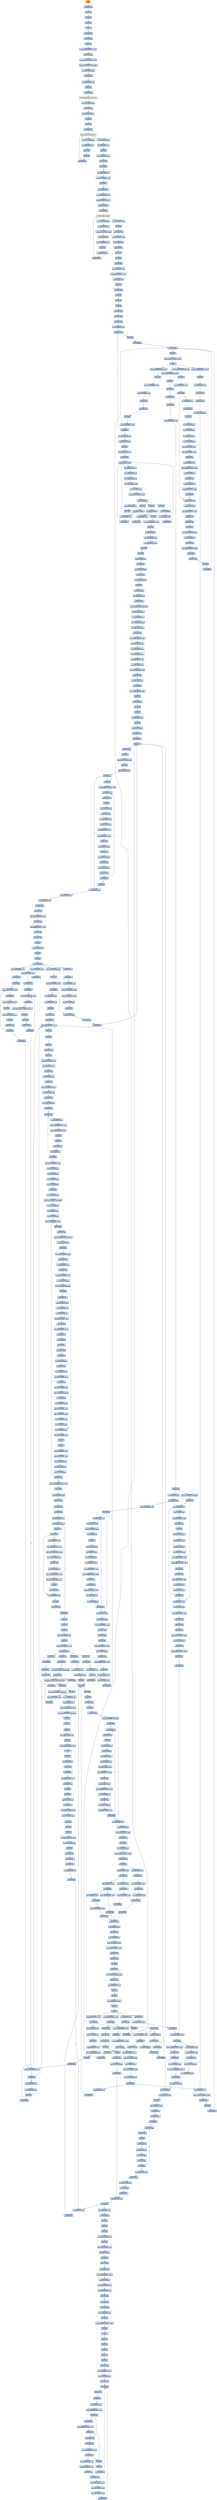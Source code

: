 digraph G {
node[shape=rectangle,style=filled,fillcolor=lightsteelblue,color=lightsteelblue]
bgcolor="transparent"
a0x004ad001pusha_[label="start\npusha ",color="lightgrey",fillcolor="orange"];
a0x004ad002call_0x004ad00a[label="0x004ad002\ncall 0x004ad00a"];
a0x004ad00apopl_ebp[label="0x004ad00a\npopl %ebp"];
a0x004ad00bincl_ebp[label="0x004ad00b\nincl %ebp"];
a0x004ad00cpushl_ebp[label="0x004ad00c\npushl %ebp"];
a0x004ad00dret[label="0x004ad00d\nret"];
a0x004ad008jmp_0x004ad00e[label="0x004ad008\njmp 0x004ad00e"];
a0x004ad00ecall_0x004ad014[label="0x004ad00e\ncall 0x004ad014"];
a0x004ad014popl_ebp[label="0x004ad014\npopl %ebp"];
a0x004ad015movl_0xffffffedUINT32_ebx[label="0x004ad015\nmovl $0xffffffed<UINT32>, %ebx"];
a0x004ad01aaddl_ebp_ebx[label="0x004ad01a\naddl %ebp, %ebx"];
a0x004ad01csubl_0xad000UINT32_ebx[label="0x004ad01c\nsubl $0xad000<UINT32>, %ebx"];
a0x004ad022cmpl_0x0UINT8_0x422ebp_[label="0x004ad022\ncmpl $0x0<UINT8>, 0x422(%ebp)"];
a0x004ad029movl_ebx_0x422ebp_[label="0x004ad029\nmovl %ebx, 0x422(%ebp)"];
a0x004ad02fjne_0x004ad39a[label="0x004ad02f\njne 0x004ad39a"];
a0x004ad035leal_0x42eebp__eax[label="0x004ad035\nleal 0x42e(%ebp), %eax"];
a0x004ad03bpushl_eax[label="0x004ad03b\npushl %eax"];
a0x004ad03ccall_0xf4debp_[label="0x004ad03c\ncall 0xf4d(%ebp)"];
GetModuleHandleA_kernel32_dll[label="GetModuleHandleA@kernel32.dll",color="lightgrey",fillcolor="lightgrey"];
a0x004ad042movl_eax_0x426ebp_[label="0x004ad042\nmovl %eax, 0x426(%ebp)"];
a0x004ad048movl_eax_edi[label="0x004ad048\nmovl %eax, %edi"];
a0x004ad04aleal_0x5eebp__ebx[label="0x004ad04a\nleal 0x5e(%ebp), %ebx"];
a0x004ad04dpushl_ebx[label="0x004ad04d\npushl %ebx"];
a0x004ad04epushl_eax[label="0x004ad04e\npushl %eax"];
a0x004ad04fcall_0xf49ebp_[label="0x004ad04f\ncall 0xf49(%ebp)"];
GetProcAddress_kernel32_dll[label="GetProcAddress@kernel32.dll",color="lightgrey",fillcolor="lightgrey"];
a0x004ad055movl_eax_0x54debp_[label="0x004ad055\nmovl %eax, 0x54d(%ebp)"];
a0x004ad05bleal_0x6bebp__ebx[label="0x004ad05b\nleal 0x6b(%ebp), %ebx"];
a0x004ad05epushl_ebx[label="0x004ad05e\npushl %ebx"];
a0x004ad05fpushl_edi[label="0x004ad05f\npushl %edi"];
a0x004ad060call_0xf49ebp_[label="0x004ad060\ncall 0xf49(%ebp)"];
a0x004ad066movl_eax_0x551ebp_[label="0x004ad066\nmovl %eax, 0x551(%ebp)"];
a0x004ad06cleal_0x77ebp__eax[label="0x004ad06c\nleal 0x77(%ebp), %eax"];
a0x004ad06fjmp_eax[label="0x004ad06f\njmp %eax"];
a0x004ad08amovl_0x531ebp__ebx[label="0x004ad08a\nmovl 0x531(%ebp), %ebx"];
a0x004ad090orl_ebx_ebx[label="0x004ad090\norl %ebx, %ebx"];
a0x004ad092je_0x004ad09e[label="0x004ad092\nje 0x004ad09e"];
a0x004ad09eleal_0x569ebp__esi[label="0x004ad09e\nleal 0x569(%ebp), %esi"];
a0x004ad0a4cmpl_0x0UINT8_esi_[label="0x004ad0a4\ncmpl $0x0<UINT8>, (%esi)"];
a0x004ad0a7je_0x004ad1ce[label="0x004ad0a7\nje 0x004ad1ce"];
a0x004ad0adpushl_0x4UINT8[label="0x004ad0ad\npushl $0x4<UINT8>"];
a0x004ad0afpushl_0x1000UINT32[label="0x004ad0af\npushl $0x1000<UINT32>"];
a0x004ad0b4pushl_0x1800UINT32[label="0x004ad0b4\npushl $0x1800<UINT32>"];
a0x004ad0b9pushl_0x0UINT8[label="0x004ad0b9\npushl $0x0<UINT8>"];
a0x004ad0bbcall_0x54debp_[label="0x004ad0bb\ncall 0x54d(%ebp)"];
VirtualAlloc_kernel32_dll[label="VirtualAlloc@kernel32.dll",color="lightgrey",fillcolor="lightgrey"];
a0x004ad0c1movl_eax_0x156ebp_[label="0x004ad0c1\nmovl %eax, 0x156(%ebp)"];
a0x004ad0c7movl_0x4esi__eax[label="0x004ad0c7\nmovl 0x4(%esi), %eax"];
a0x004ad0caaddl_0x10eUINT32_eax[label="0x004ad0ca\naddl $0x10e<UINT32>, %eax"];
a0x004ad0cfpushl_0x4UINT8[label="0x004ad0cf\npushl $0x4<UINT8>"];
a0x004ad0d1pushl_0x1000UINT32[label="0x004ad0d1\npushl $0x1000<UINT32>"];
a0x004ad0d6pushl_eax[label="0x004ad0d6\npushl %eax"];
a0x004ad0d7pushl_0x0UINT8[label="0x004ad0d7\npushl $0x0<UINT8>"];
a0x004ad0d9call_0x54debp_[label="0x004ad0d9\ncall 0x54d(%ebp)"];
a0x004ad0dfmovl_eax_0x152ebp_[label="0x004ad0df\nmovl %eax, 0x152(%ebp)"];
a0x004ad0e5pushl_esi[label="0x004ad0e5\npushl %esi"];
a0x004ad0e6movl_esi__ebx[label="0x004ad0e6\nmovl (%esi), %ebx"];
a0x004ad0e8addl_0x422ebp__ebx[label="0x004ad0e8\naddl 0x422(%ebp), %ebx"];
a0x004ad0eepushl_0x156ebp_[label="0x004ad0ee\npushl 0x156(%ebp)"];
a0x004ad0f4pushl_0x4esi_[label="0x004ad0f4\npushl 0x4(%esi)"];
a0x004ad0f7pushl_eax[label="0x004ad0f7\npushl %eax"];
a0x004ad0f8pushl_ebx[label="0x004ad0f8\npushl %ebx"];
a0x004ad0f9call_0x004ad66c[label="0x004ad0f9\ncall 0x004ad66c"];
a0x004ad66cmovl_0x10esp__eax[label="0x004ad66c\nmovl 0x10(%esp), %eax"];
a0x004ad670subl_0x354UINT32_esp[label="0x004ad670\nsubl $0x354<UINT32>, %esp"];
a0x004ad676leal_0x4esp__ecx[label="0x004ad676\nleal 0x4(%esp), %ecx"];
a0x004ad67apushl_eax[label="0x004ad67a\npushl %eax"];
a0x004ad67bcall_0x004ada28[label="0x004ad67b\ncall 0x004ada28"];
a0x004ada28pushl_ebx[label="0x004ada28\npushl %ebx"];
a0x004ada29pushl_esi[label="0x004ada29\npushl %esi"];
a0x004ada2apushl_edi[label="0x004ada2a\npushl %edi"];
a0x004ada2bmovl_ecx_edi[label="0x004ada2b\nmovl %ecx, %edi"];
a0x004ada2dxorl_edx_edx[label="0x004ada2d\nxorl %edx, %edx"];
a0x004ada2fxorl_eax_eax[label="0x004ada2f\nxorl %eax, %eax"];
a0x004ada31leal_0x268edi__esi[label="0x004ada31\nleal 0x268(%edi), %esi"];
a0x004ada37movl_edx_esi_[label="0x004ada37\nmovl %edx, (%esi)"];
a0x004ada39pushl_esi[label="0x004ada39\npushl %esi"];
a0x004ada3acall_0x004adc96[label="0x004ada3a\ncall 0x004adc96"];
a0x004adc96call_0x004adc9c[label="0x004adc96\ncall 0x004adc9c"];
a0x004adc9cpopl_esi[label="0x004adc9c\npopl %esi"];
a0x004adc9dsubl_0x4445cbUINT32_esi[label="0x004adc9d\nsubl $0x4445cb<UINT32>, %esi"];
a0x004adca3ret[label="0x004adca3\nret"];
a0x004ada3fmovb_0x44403eeaxesi__cl[label="0x004ada3f\nmovb 0x44403e(%eax,%esi), %cl"];
a0x004ada46popl_esi[label="0x004ada46\npopl %esi"];
a0x004ada47movl_0x1UINT32_ebx[label="0x004ada47\nmovl $0x1<UINT32>, %ebx"];
a0x004ada4caddl_0x4UINT8_esi[label="0x004ada4c\naddl $0x4<UINT8>, %esi"];
a0x004ada4fshll_cl_ebx[label="0x004ada4f\nshll %cl, %ebx"];
a0x004ada51addl_ebx_edx[label="0x004ada51\naddl %ebx, %edx"];
a0x004ada53incl_eax[label="0x004ada53\nincl %eax"];
a0x004ada54cmpl_0x3aUINT8_eax[label="0x004ada54\ncmpl $0x3a<UINT8>, %eax"];
a0x004ada57jb_0x004ada37[label="0x004ada57\njb 0x004ada37"];
a0x004ada59movl_0x10esp__eax[label="0x004ada59\nmovl 0x10(%esp), %eax"];
a0x004ada5dleal_0x10edi__ecx[label="0x004ada5d\nleal 0x10(%edi), %ecx"];
a0x004ada60pushl_eax[label="0x004ada60\npushl %eax"];
a0x004ada61pushl_0x2d1UINT32[label="0x004ada61\npushl $0x2d1<UINT32>"];
a0x004ada66call_0x004ad7b3[label="0x004ada66\ncall 0x004ad7b3"];
a0x004ad7b3movl_0x4esp__eax[label="0x004ad7b3\nmovl 0x4(%esp), %eax"];
a0x004ad7b7movl_0x8esp__edx[label="0x004ad7b7\nmovl 0x8(%esp), %edx"];
a0x004ad7bbmovl_eax_0x84ecx_[label="0x004ad7bb\nmovl %eax, 0x84(%ecx)"];
a0x004ad7c1movl_edx_0x88ecx_[label="0x004ad7c1\nmovl %edx, 0x88(%ecx)"];
a0x004ad7c7leal_edxeax4__eax[label="0x004ad7c7\nleal (%edx,%eax,4), %eax"];
a0x004ad7camovl_eax_0x8cecx_[label="0x004ad7ca\nmovl %eax, 0x8c(%ecx)"];
a0x004ad7d0addl_0x100UINT32_eax[label="0x004ad7d0\naddl $0x100<UINT32>, %eax"];
a0x004ad7d5ret_0x8UINT16[label="0x004ad7d5\nret $0x8<UINT16>"];
a0x004ada6bpushl_eax[label="0x004ada6b\npushl %eax"];
a0x004ada6cpushl_0x1cUINT8[label="0x004ada6c\npushl $0x1c<UINT8>"];
a0x004ada6eleal_0xa0edi__ecx[label="0x004ada6e\nleal 0xa0(%edi), %ecx"];
a0x004ada74call_0x004ad7b3[label="0x004ada74\ncall 0x004ad7b3"];
a0x004ada79pushl_eax[label="0x004ada79\npushl %eax"];
a0x004ada7apushl_0x8UINT8[label="0x004ada7a\npushl $0x8<UINT8>"];
a0x004ada7cleal_0x130edi__ecx[label="0x004ada7c\nleal 0x130(%edi), %ecx"];
a0x004ada82call_0x004ad7b3[label="0x004ada82\ncall 0x004ad7b3"];
a0x004ada87pushl_eax[label="0x004ada87\npushl %eax"];
a0x004ada88pushl_0x13UINT8[label="0x004ada88\npushl $0x13<UINT8>"];
a0x004ada8aleal_0x1c0edi__ecx[label="0x004ada8a\nleal 0x1c0(%edi), %ecx"];
a0x004ada90call_0x004ad7b3[label="0x004ada90\ncall 0x004ad7b3"];
a0x004ada95movl_eax_0x260edi_[label="0x004ada95\nmovl %eax, 0x260(%edi)"];
a0x004ada9bpopl_edi[label="0x004ada9b\npopl %edi"];
a0x004ada9cpopl_esi[label="0x004ada9c\npopl %esi"];
a0x004ada9daddl_0x2f5UINT32_eax[label="0x004ada9d\naddl $0x2f5<UINT32>, %eax"];
a0x004adaa2popl_ebx[label="0x004adaa2\npopl %ebx"];
a0x004adaa3ret_0x4UINT16[label="0x004adaa3\nret $0x4<UINT16>"];
a0x004ad680movl_0x35cesp__ecx[label="0x004ad680\nmovl 0x35c(%esp), %ecx"];
a0x004ad687movl_0x358esp__edx[label="0x004ad687\nmovl 0x358(%esp), %edx"];
a0x004ad68epushl_ecx[label="0x004ad68e\npushl %ecx"];
a0x004ad68fpushl_edx[label="0x004ad68f\npushl %edx"];
a0x004ad690leal_0xcesp__ecx[label="0x004ad690\nleal 0xc(%esp), %ecx"];
a0x004ad694call_0x004adaa6[label="0x004ad694\ncall 0x004adaa6"];
a0x004adaa6movl_0x8esp__eax[label="0x004adaa6\nmovl 0x8(%esp), %eax"];
a0x004adaaamovl_ecx_edx[label="0x004adaaa\nmovl %ecx, %edx"];
a0x004adaacmovl_0x4esp__ecx[label="0x004adaac\nmovl 0x4(%esp), %ecx"];
a0x004adab0pushl_edi[label="0x004adab0\npushl %edi"];
a0x004adab1movl_eax_edx_[label="0x004adab1\nmovl %eax, (%edx)"];
a0x004adab3leal_0x4edx__eax[label="0x004adab3\nleal 0x4(%edx), %eax"];
a0x004adab6movl_ecx_eax_[label="0x004adab6\nmovl %ecx, (%eax)"];
a0x004adab8movl_0x20UINT32_0x4eax_[label="0x004adab8\nmovl $0x20<UINT32>, 0x4(%eax)"];
a0x004adabfmovl_eax_0x10edx_[label="0x004adabf\nmovl %eax, 0x10(%edx)"];
a0x004adac2movl_eax_0xa0edx_[label="0x004adac2\nmovl %eax, 0xa0(%edx)"];
a0x004adac8movl_eax_0x130edx_[label="0x004adac8\nmovl %eax, 0x130(%edx)"];
a0x004adacemovl_eax_0x1c0edx_[label="0x004adace\nmovl %eax, 0x1c0(%edx)"];
a0x004adad4xorl_eax_eax[label="0x004adad4\nxorl %eax, %eax"];
a0x004adad6movl_0xbdUINT32_ecx[label="0x004adad6\nmovl $0xbd<UINT32>, %ecx"];
a0x004adadbmovl_eax_0x250edx_[label="0x004adadb\nmovl %eax, 0x250(%edx)"];
a0x004adae1movl_eax_0x254edx_[label="0x004adae1\nmovl %eax, 0x254(%edx)"];
a0x004adae7movl_eax_0x258edx_[label="0x004adae7\nmovl %eax, 0x258(%edx)"];
a0x004adaedmovl_0x260edx__edi[label="0x004adaed\nmovl 0x260(%edx), %edi"];
a0x004adaf3movl_eax_0x25cedx_[label="0x004adaf3\nmovl %eax, 0x25c(%edx)"];
a0x004adaf9repz_stosl_eax_es_edi_[label="0x004adaf9\nrepz stosl %eax, %es:(%edi)"];
a0x004adafbmovl_edx_ecx[label="0x004adafb\nmovl %edx, %ecx"];
a0x004adafdstosb_al_es_edi_[label="0x004adafd\nstosb %al, %es:(%edi)"];
a0x004adafecall_0x004adb07[label="0x004adafe\ncall 0x004adb07"];
a0x004adb07subl_0x30cUINT32_esp[label="0x004adb07\nsubl $0x30c<UINT32>, %esp"];
a0x004adb0dpushl_ebx[label="0x004adb0d\npushl %ebx"];
a0x004adb0emovl_ecx_ebx[label="0x004adb0e\nmovl %ecx, %ebx"];
a0x004adb10pushl_ebp[label="0x004adb10\npushl %ebp"];
a0x004adb11pushl_esi[label="0x004adb11\npushl %esi"];
a0x004adb12leal_0x4ebx__ebp[label="0x004adb12\nleal 0x4(%ebx), %ebp"];
a0x004adb15pushl_edi[label="0x004adb15\npushl %edi"];
a0x004adb16pushl_0x1UINT8[label="0x004adb16\npushl $0x1<UINT8>"];
a0x004adb18movl_ebp_ecx[label="0x004adb18\nmovl %ebp, %ecx"];
a0x004adb1acall_0x004ad748[label="0x004adb1a\ncall 0x004ad748"];
a0x004ad748pushl_ecx[label="0x004ad748\npushl %ecx"];
a0x004ad749movl_ecx_edx[label="0x004ad749\nmovl %ecx, %edx"];
a0x004ad74bpushl_esi[label="0x004ad74b\npushl %esi"];
a0x004ad74cmovl_0x8UINT32_ecx[label="0x004ad74c\nmovl $0x8<UINT32>, %ecx"];
a0x004ad751pushl_edi[label="0x004ad751\npushl %edi"];
a0x004ad752cmpl_ecx_0x4edx_[label="0x004ad752\ncmpl %ecx, 0x4(%edx)"];
a0x004ad755jb_0x004ad78c[label="0x004ad755\njb 0x004ad78c"];
a0x004ad757pushl_ebx[label="0x004ad757\npushl %ebx"];
a0x004ad758movl_0xfffffff8UINT32_esi[label="0x004ad758\nmovl $0xfffffff8<UINT32>, %esi"];
a0x004ad75dmovl_edx__eax[label="0x004ad75d\nmovl (%edx), %eax"];
a0x004ad75fmovb_eax__bl[label="0x004ad75f\nmovb (%eax), %bl"];
a0x004ad761incl_eax[label="0x004ad761\nincl %eax"];
a0x004ad762movb_bl_0xcesp_[label="0x004ad762\nmovb %bl, 0xc(%esp)"];
a0x004ad766movl_eax_edx_[label="0x004ad766\nmovl %eax, (%edx)"];
a0x004ad768movl_0x8edx__eax[label="0x004ad768\nmovl 0x8(%edx), %eax"];
a0x004ad76bmovl_0xcesp__edi[label="0x004ad76b\nmovl 0xc(%esp), %edi"];
a0x004ad76fshll_0x8UINT8_eax[label="0x004ad76f\nshll $0x8<UINT8>, %eax"];
a0x004ad772andl_0xffUINT32_edi[label="0x004ad772\nandl $0xff<UINT32>, %edi"];
a0x004ad778orl_edi_eax[label="0x004ad778\norl %edi, %eax"];
a0x004ad77amovl_0x4edx__edi[label="0x004ad77a\nmovl 0x4(%edx), %edi"];
a0x004ad77daddl_esi_edi[label="0x004ad77d\naddl %esi, %edi"];
a0x004ad77fmovl_eax_0x8edx_[label="0x004ad77f\nmovl %eax, 0x8(%edx)"];
a0x004ad782movl_edi_eax[label="0x004ad782\nmovl %edi, %eax"];
a0x004ad784movl_edi_0x4edx_[label="0x004ad784\nmovl %edi, 0x4(%edx)"];
a0x004ad787cmpl_ecx_eax[label="0x004ad787\ncmpl %ecx, %eax"];
a0x004ad789jae_0x004ad75d[label="0x004ad789\njae 0x004ad75d"];
a0x004ad78bpopl_ebx[label="0x004ad78b\npopl %ebx"];
a0x004ad78cmovl_0x4edx__esi[label="0x004ad78c\nmovl 0x4(%edx), %esi"];
a0x004ad78fmovl_0x8edx__eax[label="0x004ad78f\nmovl 0x8(%edx), %eax"];
a0x004ad792movl_0x10esp__edi[label="0x004ad792\nmovl 0x10(%esp), %edi"];
a0x004ad796subl_esi_ecx[label="0x004ad796\nsubl %esi, %ecx"];
a0x004ad798shrl_cl_eax[label="0x004ad798\nshrl %cl, %eax"];
a0x004ad79amovl_0x18UINT32_ecx[label="0x004ad79a\nmovl $0x18<UINT32>, %ecx"];
a0x004ad79fsubl_edi_ecx[label="0x004ad79f\nsubl %edi, %ecx"];
a0x004ad7a1andl_0xffffffUINT32_eax[label="0x004ad7a1\nandl $0xffffff<UINT32>, %eax"];
a0x004ad7a6shrl_cl_eax[label="0x004ad7a6\nshrl %cl, %eax"];
a0x004ad7a8addl_edi_esi[label="0x004ad7a8\naddl %edi, %esi"];
a0x004ad7aapopl_edi[label="0x004ad7aa\npopl %edi"];
a0x004ad7abmovl_esi_0x4edx_[label="0x004ad7ab\nmovl %esi, 0x4(%edx)"];
a0x004ad7aepopl_esi[label="0x004ad7ae\npopl %esi"];
a0x004ad7afpopl_ecx[label="0x004ad7af\npopl %ecx"];
a0x004ad7b0ret_0x4UINT16[label="0x004ad7b0\nret $0x4<UINT16>"];
a0x004adb1ftestl_eax_eax[label="0x004adb1f\ntestl %eax, %eax"];
a0x004adb21jne_0x004adb31[label="0x004adb21\njne 0x004adb31"];
a0x004adb23movl_0x260ebx__edi[label="0x004adb23\nmovl 0x260(%ebx), %edi"];
a0x004adb29movl_0xbdUINT32_ecx[label="0x004adb29\nmovl $0xbd<UINT32>, %ecx"];
a0x004adb2erepz_stosl_eax_es_edi_[label="0x004adb2e\nrepz stosl %eax, %es:(%edi)"];
a0x004adb30stosb_al_es_edi_[label="0x004adb30\nstosb %al, %es:(%edi)"];
a0x004adb31xorl_esi_esi[label="0x004adb31\nxorl %esi, %esi"];
a0x004adb33pushl_0x4UINT8[label="0x004adb33\npushl $0x4<UINT8>"];
a0x004adb35movl_ebp_ecx[label="0x004adb35\nmovl %ebp, %ecx"];
a0x004adb37call_0x004ad748[label="0x004adb37\ncall 0x004ad748"];
a0x004adb3cmovb_al_0x10espesi_[label="0x004adb3c\nmovb %al, 0x10(%esp,%esi)"];
a0x004adb40incl_esi[label="0x004adb40\nincl %esi"];
a0x004adb41cmpl_0x13UINT8_esi[label="0x004adb41\ncmpl $0x13<UINT8>, %esi"];
a0x004adb44jb_0x004adb33[label="0x004adb44\njb 0x004adb33"];
a0x004adb46leal_0x1c0ebx__edi[label="0x004adb46\nleal 0x1c0(%ebx), %edi"];
a0x004adb4cleal_0x10esp__eax[label="0x004adb4c\nleal 0x10(%esp), %eax"];
a0x004adb50pushl_eax[label="0x004adb50\npushl %eax"];
a0x004adb51movl_edi_ecx[label="0x004adb51\nmovl %edi, %ecx"];
a0x004adb53call_0x004ad7d8[label="0x004adb53\ncall 0x004ad7d8"];
a0x004ad7d8subl_0x98UINT32_esp[label="0x004ad7d8\nsubl $0x98<UINT32>, %esp"];
a0x004ad7depushl_ebx[label="0x004ad7de\npushl %ebx"];
a0x004ad7dfpushl_ebp[label="0x004ad7df\npushl %ebp"];
a0x004ad7e0pushl_esi[label="0x004ad7e0\npushl %esi"];
a0x004ad7e1movl_ecx_edx[label="0x004ad7e1\nmovl %ecx, %edx"];
a0x004ad7e3pushl_edi[label="0x004ad7e3\npushl %edi"];
a0x004ad7e4movl_0xfUINT32_ecx[label="0x004ad7e4\nmovl $0xf<UINT32>, %ecx"];
a0x004ad7e9movl_0x84edx__ebp[label="0x004ad7e9\nmovl 0x84(%edx), %ebp"];
a0x004ad7efxorl_eax_eax[label="0x004ad7ef\nxorl %eax, %eax"];
a0x004ad7f1leal_0x2cesp__edi[label="0x004ad7f1\nleal 0x2c(%esp), %edi"];
a0x004ad7f5xorl_esi_esi[label="0x004ad7f5\nxorl %esi, %esi"];
a0x004ad7f7repz_stosl_eax_es_edi_[label="0x004ad7f7\nrepz stosl %eax, %es:(%edi)"];
a0x004ad7f9movl_0xacesp__edi[label="0x004ad7f9\nmovl 0xac(%esp), %edi"];
a0x004ad800cmpl_esi_ebp[label="0x004ad800\ncmpl %esi, %ebp"];
a0x004ad802movl_edx_0x20esp_[label="0x004ad802\nmovl %edx, 0x20(%esp)"];
a0x004ad806jbe_0x004ad81d[label="0x004ad806\njbe 0x004ad81d"];
a0x004ad808xorl_ecx_ecx[label="0x004ad808\nxorl %ecx, %ecx"];
a0x004ad80amovb_eaxedi__cl[label="0x004ad80a\nmovb (%eax,%edi), %cl"];
a0x004ad80dmovl_0x28especx4__ebx[label="0x004ad80d\nmovl 0x28(%esp,%ecx,4), %ebx"];
a0x004ad811leal_0x28especx4__ecx[label="0x004ad811\nleal 0x28(%esp,%ecx,4), %ecx"];
a0x004ad815incl_ebx[label="0x004ad815\nincl %ebx"];
a0x004ad816incl_eax[label="0x004ad816\nincl %eax"];
a0x004ad817cmpl_ebp_eax[label="0x004ad817\ncmpl %ebp, %eax"];
a0x004ad819movl_ebx_ecx_[label="0x004ad819\nmovl %ebx, (%ecx)"];
a0x004ad81bjb_0x004ad808[label="0x004ad81b\njb 0x004ad808"];
a0x004ad81dmovl_0x17UINT32_ecx[label="0x004ad81d\nmovl $0x17<UINT32>, %ecx"];
a0x004ad822movl_esi_0x28esp_[label="0x004ad822\nmovl %esi, 0x28(%esp)"];
a0x004ad826movl_esi_0x4edx_[label="0x004ad826\nmovl %esi, 0x4(%edx)"];
a0x004ad829movl_esi_0x44edx_[label="0x004ad829\nmovl %esi, 0x44(%edx)"];
a0x004ad82cmovl_esi_0x68esp_[label="0x004ad82c\nmovl %esi, 0x68(%esp)"];
a0x004ad830xorl_edi_edi[label="0x004ad830\nxorl %edi, %edi"];
a0x004ad832movl_esi_0x1cesp_[label="0x004ad832\nmovl %esi, 0x1c(%esp)"];
a0x004ad836movl_0x1UINT32_0x10esp_[label="0x004ad836\nmovl $0x1<UINT32>, 0x10(%esp)"];
a0x004ad83emovl_ecx_0x18esp_[label="0x004ad83e\nmovl %ecx, 0x18(%esp)"];
a0x004ad842leal_0x8edx__ebp[label="0x004ad842\nleal 0x8(%edx), %ebp"];
a0x004ad845movl_esi_0x14esp_[label="0x004ad845\nmovl %esi, 0x14(%esp)"];
a0x004ad849movl_0x2cespesi__eax[label="0x004ad849\nmovl 0x2c(%esp,%esi), %eax"];
a0x004ad84dshll_cl_eax[label="0x004ad84d\nshll %cl, %eax"];
a0x004ad84faddl_eax_edi[label="0x004ad84f\naddl %eax, %edi"];
a0x004ad851cmpl_0x1000000UINT32_edi[label="0x004ad851\ncmpl $0x1000000<UINT32>, %edi"];
a0x004ad857movl_edi_0x24esp_[label="0x004ad857\nmovl %edi, 0x24(%esp)"];
a0x004ad85bja_0x004ad8ef[label="0x004ad85b\nja 0x004ad8ef"];
a0x004ad861movl_0x28espesi__eax[label="0x004ad861\nmovl 0x28(%esp,%esi), %eax"];
a0x004ad865movl_edi_ebp_[label="0x004ad865\nmovl %edi, (%ebp)"];
a0x004ad868movl_0x3cebp__ebx[label="0x004ad868\nmovl 0x3c(%ebp), %ebx"];
a0x004ad86baddl_ebx_eax[label="0x004ad86b\naddl %ebx, %eax"];
a0x004ad86dcmpl_0x10UINT8_ecx[label="0x004ad86d\ncmpl $0x10<UINT8>, %ecx"];
a0x004ad870movl_eax_0x40ebp_[label="0x004ad870\nmovl %eax, 0x40(%ebp)"];
a0x004ad873movl_eax_0x6cespesi_[label="0x004ad873\nmovl %eax, 0x6c(%esp,%esi)"];
a0x004ad877jl_0x004ad8c6[label="0x004ad877\njl 0x004ad8c6"];
a0x004ad879movl_ebp__esi[label="0x004ad879\nmovl (%ebp), %esi"];
a0x004ad87cmovl_0x10esp__eax[label="0x004ad87c\nmovl 0x10(%esp), %eax"];
a0x004ad880movl_0x1cesp__ebx[label="0x004ad880\nmovl 0x1c(%esp), %ebx"];
a0x004ad884movl_0x8cedx__edi[label="0x004ad884\nmovl 0x8c(%edx), %edi"];
a0x004ad88ashrl_0x10UINT8_esi[label="0x004ad88a\nshrl $0x10<UINT8>, %esi"];
a0x004ad88dmovl_esi_ecx[label="0x004ad88d\nmovl %esi, %ecx"];
a0x004ad88fandl_0xffUINT32_eax[label="0x004ad88f\nandl $0xff<UINT32>, %eax"];
a0x004ad894subl_ebx_ecx[label="0x004ad894\nsubl %ebx, %ecx"];
a0x004ad896addl_ebx_edi[label="0x004ad896\naddl %ebx, %edi"];
a0x004ad898movb_al_bl[label="0x004ad898\nmovb %al, %bl"];
a0x004ad89amovl_ecx_edx[label="0x004ad89a\nmovl %ecx, %edx"];
a0x004ad89cmovb_bl_bh[label="0x004ad89c\nmovb %bl, %bh"];
a0x004ad89emovl_esi_0x1cesp_[label="0x004ad89e\nmovl %esi, 0x1c(%esp)"];
a0x004ad8a2movl_ebx_eax[label="0x004ad8a2\nmovl %ebx, %eax"];
a0x004ad8a4movl_0x14esp__esi[label="0x004ad8a4\nmovl 0x14(%esp), %esi"];
a0x004ad8a8shll_0x10UINT8_eax[label="0x004ad8a8\nshll $0x10<UINT8>, %eax"];
a0x004ad8abmovw_bx_ax[label="0x004ad8ab\nmovw %bx, %ax"];
a0x004ad8aeshrl_0x2UINT8_ecx[label="0x004ad8ae\nshrl $0x2<UINT8>, %ecx"];
a0x004ad8b1repz_stosl_eax_es_edi_[label="0x004ad8b1\nrepz stosl %eax, %es:(%edi)"];
a0x004ad8b3movl_edx_ecx[label="0x004ad8b3\nmovl %edx, %ecx"];
a0x004ad8b5movl_0x20esp__edx[label="0x004ad8b5\nmovl 0x20(%esp), %edx"];
a0x004ad8b9andl_0x3UINT8_ecx[label="0x004ad8b9\nandl $0x3<UINT8>, %ecx"];
a0x004ad8bcrepz_stosb_al_es_edi_[label="0x004ad8bc\nrepz stosb %al, %es:(%edi)"];
a0x004ad8bemovl_0x24esp__edi[label="0x004ad8be\nmovl 0x24(%esp), %edi"];
a0x004ad8c2movl_0x18esp__ecx[label="0x004ad8c2\nmovl 0x18(%esp), %ecx"];
a0x004ad8c6movl_0x10esp__eax[label="0x004ad8c6\nmovl 0x10(%esp), %eax"];
a0x004ad8caaddl_0x4UINT8_esi[label="0x004ad8ca\naddl $0x4<UINT8>, %esi"];
a0x004ad8cdincl_eax[label="0x004ad8cd\nincl %eax"];
a0x004ad8cedecl_ecx[label="0x004ad8ce\ndecl %ecx"];
a0x004ad8cfaddl_0x4UINT8_ebp[label="0x004ad8cf\naddl $0x4<UINT8>, %ebp"];
a0x004ad8d2cmpl_0x9UINT8_ecx[label="0x004ad8d2\ncmpl $0x9<UINT8>, %ecx"];
a0x004ad8d5movl_eax_0x10esp_[label="0x004ad8d5\nmovl %eax, 0x10(%esp)"];
a0x004ad8d9movl_ecx_0x18esp_[label="0x004ad8d9\nmovl %ecx, 0x18(%esp)"];
a0x004ad8ddmovl_esi_0x14esp_[label="0x004ad8dd\nmovl %esi, 0x14(%esp)"];
a0x004ad8e1jge_0x004ad849[label="0x004ad8e1\njge 0x004ad849"];
a0x004ad8e7cmpl_0x1000000UINT32_edi[label="0x004ad8e7\ncmpl $0x1000000<UINT32>, %edi"];
a0x004ad8edje_0x004ad8fe[label="0x004ad8ed\nje 0x004ad8fe"];
a0x004ad8femovl_0x84edx__eax[label="0x004ad8fe\nmovl 0x84(%edx), %eax"];
a0x004ad904xorl_ecx_ecx[label="0x004ad904\nxorl %ecx, %ecx"];
a0x004ad906testl_eax_eax[label="0x004ad906\ntestl %eax, %eax"];
a0x004ad908jbe_0x004ad945[label="0x004ad908\njbe 0x004ad945"];
a0x004ad90amovl_0xacesp__esi[label="0x004ad90a\nmovl 0xac(%esp), %esi"];
a0x004ad911movb_ecxesi__al[label="0x004ad911\nmovb (%ecx,%esi), %al"];
a0x004ad914testb_al_al[label="0x004ad914\ntestb %al, %al"];
a0x004ad916je_0x004ad93a[label="0x004ad916\nje 0x004ad93a"];
a0x004ad918movl_0x88edx__edi[label="0x004ad918\nmovl 0x88(%edx), %edi"];
a0x004ad91eandl_0xffUINT32_eax[label="0x004ad91e\nandl $0xff<UINT32>, %eax"];
a0x004ad923movl_0x68espeax4__eax[label="0x004ad923\nmovl 0x68(%esp,%eax,4), %eax"];
a0x004ad927movl_ecx_edieax4_[label="0x004ad927\nmovl %ecx, (%edi,%eax,4)"];
a0x004ad92axorl_eax_eax[label="0x004ad92a\nxorl %eax, %eax"];
a0x004ad92cmovb_ecxesi__al[label="0x004ad92c\nmovb (%ecx,%esi), %al"];
a0x004ad92fmovl_0x68espeax4__edi[label="0x004ad92f\nmovl 0x68(%esp,%eax,4), %edi"];
a0x004ad933leal_0x68espeax4__eax[label="0x004ad933\nleal 0x68(%esp,%eax,4), %eax"];
a0x004ad937incl_edi[label="0x004ad937\nincl %edi"];
a0x004ad938movl_edi_eax_[label="0x004ad938\nmovl %edi, (%eax)"];
a0x004ad93amovl_0x84edx__eax[label="0x004ad93a\nmovl 0x84(%edx), %eax"];
a0x004ad940incl_ecx[label="0x004ad940\nincl %ecx"];
a0x004ad941cmpl_eax_ecx[label="0x004ad941\ncmpl %eax, %ecx"];
a0x004ad943jb_0x004ad911[label="0x004ad943\njb 0x004ad911"];
a0x004ad945popl_edi[label="0x004ad945\npopl %edi"];
a0x004ad946popl_esi[label="0x004ad946\npopl %esi"];
a0x004ad947popl_ebp[label="0x004ad947\npopl %ebp"];
a0x004ad948movb_0x1UINT8_al[label="0x004ad948\nmovb $0x1<UINT8>, %al"];
a0x004ad94apopl_ebx[label="0x004ad94a\npopl %ebx"];
a0x004ad94baddl_0x98UINT32_esp[label="0x004ad94b\naddl $0x98<UINT32>, %esp"];
a0x004ad951ret_0x4UINT16[label="0x004ad951\nret $0x4<UINT16>"];
a0x004adb58testb_al_al[label="0x004adb58\ntestb %al, %al"];
a0x004adb5ajne_0x004adb67[label="0x004adb5a\njne 0x004adb67"];
a0x004adb67xorl_esi_esi[label="0x004adb67\nxorl %esi, %esi"];
a0x004adb69movl_edi_ecx[label="0x004adb69\nmovl %edi, %ecx"];
a0x004adb6bcall_0x004ad954[label="0x004adb6b\ncall 0x004ad954"];
a0x004ad954pushl_ecx[label="0x004ad954\npushl %ecx"];
a0x004ad955pushl_ebx[label="0x004ad955\npushl %ebx"];
a0x004ad956pushl_esi[label="0x004ad956\npushl %esi"];
a0x004ad957movl_ecx_esi[label="0x004ad957\nmovl %ecx, %esi"];
a0x004ad959pushl_edi[label="0x004ad959\npushl %edi"];
a0x004ad95amovl_esi__eax[label="0x004ad95a\nmovl (%esi), %eax"];
a0x004ad95ccmpl_0x8UINT8_0x4eax_[label="0x004ad95c\ncmpl $0x8<UINT8>, 0x4(%eax)"];
a0x004ad960jb_0x004ad992[label="0x004ad960\njb 0x004ad992"];
a0x004ad992movl_0x4eax__edx[label="0x004ad992\nmovl 0x4(%eax), %edx"];
a0x004ad995movl_0x8eax__eax[label="0x004ad995\nmovl 0x8(%eax), %eax"];
a0x004ad998movl_0x8UINT32_ecx[label="0x004ad998\nmovl $0x8<UINT32>, %ecx"];
a0x004ad99dsubl_edx_ecx[label="0x004ad99d\nsubl %edx, %ecx"];
a0x004ad99fshrl_cl_eax[label="0x004ad99f\nshrl %cl, %eax"];
a0x004ad9a1movl_0x24esi__ecx[label="0x004ad9a1\nmovl 0x24(%esi), %ecx"];
a0x004ad9a4andl_0xfffe00UINT32_eax[label="0x004ad9a4\nandl $0xfffe00<UINT32>, %eax"];
a0x004ad9a9cmpl_ecx_eax[label="0x004ad9a9\ncmpl %ecx, %eax"];
a0x004ad9abjae_0x004ad9c1[label="0x004ad9ab\njae 0x004ad9c1"];
a0x004ad9admovl_0x8cesi__edx[label="0x004ad9ad\nmovl 0x8c(%esi), %edx"];
a0x004ad9b3movl_eax_ecx[label="0x004ad9b3\nmovl %eax, %ecx"];
a0x004ad9b5shrl_0x10UINT8_ecx[label="0x004ad9b5\nshrl $0x10<UINT8>, %ecx"];
a0x004ad9b8xorl_ebx_ebx[label="0x004ad9b8\nxorl %ebx, %ebx"];
a0x004ad9bamovb_ecxedx__bl[label="0x004ad9ba\nmovb (%ecx,%edx), %bl"];
a0x004ad9bdmovl_ebx_edx[label="0x004ad9bd\nmovl %ebx, %edx"];
a0x004ad9bfjmp_0x004ad9fc[label="0x004ad9bf\njmp 0x004ad9fc"];
a0x004ad9fcmovl_esi__ecx[label="0x004ad9fc\nmovl (%esi), %ecx"];
a0x004ad9femovl_0x4ecx__edi[label="0x004ad9fe\nmovl 0x4(%ecx), %edi"];
a0x004ada01addl_edx_edi[label="0x004ada01\naddl %edx, %edi"];
a0x004ada03movl_edi_0x4ecx_[label="0x004ada03\nmovl %edi, 0x4(%ecx)"];
a0x004ada06movl_esiedx4__ebx[label="0x004ada06\nmovl (%esi,%edx,4), %ebx"];
a0x004ada09movl_0x18UINT32_ecx[label="0x004ada09\nmovl $0x18<UINT32>, %ecx"];
a0x004ada0esubl_ebx_eax[label="0x004ada0e\nsubl %ebx, %eax"];
a0x004ada10subl_edx_ecx[label="0x004ada10\nsubl %edx, %ecx"];
a0x004ada12popl_edi[label="0x004ada12\npopl %edi"];
a0x004ada13shrl_cl_eax[label="0x004ada13\nshrl %cl, %eax"];
a0x004ada15movl_0x44esiedx4__ecx[label="0x004ada15\nmovl 0x44(%esi,%edx,4), %ecx"];
a0x004ada19addl_ecx_eax[label="0x004ada19\naddl %ecx, %eax"];
a0x004ada1bmovl_0x88esi__ecx[label="0x004ada1b\nmovl 0x88(%esi), %ecx"];
a0x004ada21popl_esi[label="0x004ada21\npopl %esi"];
a0x004ada22popl_ebx[label="0x004ada22\npopl %ebx"];
a0x004ada23movl_ecxeax4__eax[label="0x004ada23\nmovl (%ecx,%eax,4), %eax"];
a0x004ada26popl_ecx[label="0x004ada26\npopl %ecx"];
a0x004ada27ret[label="0x004ada27\nret"];
a0x004adb70cmpl_0x10UINT8_eax[label="0x004adb70\ncmpl $0x10<UINT8>, %eax"];
a0x004adb73jae_0x004adb8a[label="0x004adb73\njae 0x004adb8a"];
a0x004adb75movl_0x260ebx__ecx[label="0x004adb75\nmovl 0x260(%ebx), %ecx"];
a0x004adb7bmovb_ecxesi__dl[label="0x004adb7b\nmovb (%ecx,%esi), %dl"];
a0x004adb7eaddb_al_dl[label="0x004adb7e\naddb %al, %dl"];
a0x004adb80andb_0xfUINT8_dl[label="0x004adb80\nandb $0xf<UINT8>, %dl"];
a0x004adb83movb_dl_0x24espesi_[label="0x004adb83\nmovb %dl, 0x24(%esp,%esi)"];
a0x004adb87incl_esi[label="0x004adb87\nincl %esi"];
a0x004adb88jmp_0x004adbea[label="0x004adb88\njmp 0x004adbea"];
a0x004adbeacmpl_0x2f5UINT32_esi[label="0x004adbea\ncmpl $0x2f5<UINT32>, %esi"];
a0x004adbf0jl_0x004adb69[label="0x004adbf0\njl 0x004adb69"];
a0x004ad962movl_eax__ecx[label="0x004ad962\nmovl (%eax), %ecx"];
a0x004ad964movb_ecx__dl[label="0x004ad964\nmovb (%ecx), %dl"];
a0x004ad966incl_ecx[label="0x004ad966\nincl %ecx"];
a0x004ad967movb_dl_0xcesp_[label="0x004ad967\nmovb %dl, 0xc(%esp)"];
a0x004ad96bmovl_ecx_eax_[label="0x004ad96b\nmovl %ecx, (%eax)"];
a0x004ad96dmovl_0x8eax__ecx[label="0x004ad96d\nmovl 0x8(%eax), %ecx"];
a0x004ad970movl_0xcesp__edx[label="0x004ad970\nmovl 0xc(%esp), %edx"];
a0x004ad974shll_0x8UINT8_ecx[label="0x004ad974\nshll $0x8<UINT8>, %ecx"];
a0x004ad977andl_0xffUINT32_edx[label="0x004ad977\nandl $0xff<UINT32>, %edx"];
a0x004ad97dorl_edx_ecx[label="0x004ad97d\norl %edx, %ecx"];
a0x004ad97fmovl_0x4eax__edx[label="0x004ad97f\nmovl 0x4(%eax), %edx"];
a0x004ad982addl_0xfffffff8UINT8_edx[label="0x004ad982\naddl $0xfffffff8<UINT8>, %edx"];
a0x004ad985movl_ecx_0x8eax_[label="0x004ad985\nmovl %ecx, 0x8(%eax)"];
a0x004ad988movl_edx_ecx[label="0x004ad988\nmovl %edx, %ecx"];
a0x004ad98amovl_edx_0x4eax_[label="0x004ad98a\nmovl %edx, 0x4(%eax)"];
a0x004ad98dcmpl_0x8UINT8_ecx[label="0x004ad98d\ncmpl $0x8<UINT8>, %ecx"];
a0x004ad990jae_0x004ad962[label="0x004ad990\njae 0x004ad962"];
a0x004adb8ajne_0x004adbb4[label="0x004adb8a\njne 0x004adbb4"];
a0x004adb8cpushl_0x2UINT8[label="0x004adb8c\npushl $0x2<UINT8>"];
a0x004adb8emovl_ebp_ecx[label="0x004adb8e\nmovl %ebp, %ecx"];
a0x004adb90call_0x004ad748[label="0x004adb90\ncall 0x004ad748"];
a0x004adb95addl_0x3UINT8_eax[label="0x004adb95\naddl $0x3<UINT8>, %eax"];
a0x004adb98testl_eax_eax[label="0x004adb98\ntestl %eax, %eax"];
a0x004adb9ajle_0x004adbea[label="0x004adb9a\njle 0x004adbea"];
a0x004adb9ccmpl_0x2f5UINT32_esi[label="0x004adb9c\ncmpl $0x2f5<UINT32>, %esi"];
a0x004adba2jnl_0x004adbf6[label="0x004adba2\njnl 0x004adbf6"];
a0x004adba4movb_0x23espesi__cl[label="0x004adba4\nmovb 0x23(%esp,%esi), %cl"];
a0x004adba8decl_eax[label="0x004adba8\ndecl %eax"];
a0x004adba9movb_cl_0x24espesi_[label="0x004adba9\nmovb %cl, 0x24(%esp,%esi)"];
a0x004adbadincl_esi[label="0x004adbad\nincl %esi"];
a0x004adbaetestl_eax_eax[label="0x004adbae\ntestl %eax, %eax"];
a0x004adbb0jg_0x004adb9c[label="0x004adbb0\njg 0x004adb9c"];
a0x004adbb2jmp_0x004adbea[label="0x004adbb2\njmp 0x004adbea"];
a0x004adbb4cmpl_0x11UINT8_eax[label="0x004adbb4\ncmpl $0x11<UINT8>, %eax"];
a0x004adbb7jne_0x004adbc7[label="0x004adbb7\njne 0x004adbc7"];
a0x004adbb9pushl_0x3UINT8[label="0x004adbb9\npushl $0x3<UINT8>"];
a0x004adbbbmovl_ebp_ecx[label="0x004adbbb\nmovl %ebp, %ecx"];
a0x004adbbdcall_0x004ad748[label="0x004adbbd\ncall 0x004ad748"];
a0x004adbc2addl_0x3UINT8_eax[label="0x004adbc2\naddl $0x3<UINT8>, %eax"];
a0x004adbc5jmp_0x004adbd3[label="0x004adbc5\njmp 0x004adbd3"];
a0x004adbd3testl_eax_eax[label="0x004adbd3\ntestl %eax, %eax"];
a0x004adbd5jle_0x004adbea[label="0x004adbd5\njle 0x004adbea"];
a0x004adbd7cmpl_0x2f5UINT32_esi[label="0x004adbd7\ncmpl $0x2f5<UINT32>, %esi"];
a0x004adbddjnl_0x004adbf6[label="0x004adbdd\njnl 0x004adbf6"];
a0x004adbdfmovb_0x0UINT8_0x24espesi_[label="0x004adbdf\nmovb $0x0<UINT8>, 0x24(%esp,%esi)"];
a0x004adbe4incl_esi[label="0x004adbe4\nincl %esi"];
a0x004adbe5decl_eax[label="0x004adbe5\ndecl %eax"];
a0x004adbe6testl_eax_eax[label="0x004adbe6\ntestl %eax, %eax"];
a0x004adbe8jg_0x004adbd7[label="0x004adbe8\njg 0x004adbd7"];
a0x004adbc7pushl_0x7UINT8[label="0x004adbc7\npushl $0x7<UINT8>"];
a0x004adbc9movl_ebp_ecx[label="0x004adbc9\nmovl %ebp, %ecx"];
a0x004adbcbcall_0x004ad748[label="0x004adbcb\ncall 0x004ad748"];
a0x004adbd0addl_0xbUINT8_eax[label="0x004adbd0\naddl $0xb<UINT8>, %eax"];
a0x004adbf6leal_0x24esp__edx[label="0x004adbf6\nleal 0x24(%esp), %edx"];
a0x004adbfaleal_0x10ebx__ecx[label="0x004adbfa\nleal 0x10(%ebx), %ecx"];
a0x004adbfdpushl_edx[label="0x004adbfd\npushl %edx"];
a0x004adbfecall_0x004ad7d8[label="0x004adbfe\ncall 0x004ad7d8"];
a0x004adc03testb_al_al[label="0x004adc03\ntestb %al, %al"];
a0x004adc05jne_0x004adc12[label="0x004adc05\njne 0x004adc12"];
a0x004adc12leal_0x2f5esp__eax[label="0x004adc12\nleal 0x2f5(%esp), %eax"];
a0x004adc19leal_0xa0ebx__ecx[label="0x004adc19\nleal 0xa0(%ebx), %ecx"];
a0x004adc1fpushl_eax[label="0x004adc1f\npushl %eax"];
a0x004adc20call_0x004ad7d8[label="0x004adc20\ncall 0x004ad7d8"];
a0x004adc25testb_al_al[label="0x004adc25\ntestb %al, %al"];
a0x004adc27jne_0x004adc34[label="0x004adc27\njne 0x004adc34"];
a0x004adc34leal_0x311esp__ecx[label="0x004adc34\nleal 0x311(%esp), %ecx"];
a0x004adc3bpushl_ecx[label="0x004adc3b\npushl %ecx"];
a0x004adc3cleal_0x130ebx__ecx[label="0x004adc3c\nleal 0x130(%ebx), %ecx"];
a0x004adc42call_0x004ad7d8[label="0x004adc42\ncall 0x004ad7d8"];
a0x004adc47testb_al_al[label="0x004adc47\ntestb %al, %al"];
a0x004adc49jne_0x004adc56[label="0x004adc49\njne 0x004adc56"];
a0x004adc56movb_0x0UINT8_0x264ebx_[label="0x004adc56\nmovb $0x0<UINT8>, 0x264(%ebx)"];
a0x004adc5dxorl_eax_eax[label="0x004adc5d\nxorl %eax, %eax"];
a0x004adc5fcmpb_0x3UINT8_0x311espeax_[label="0x004adc5f\ncmpb $0x3<UINT8>, 0x311(%esp,%eax)"];
a0x004adc67jne_0x004adc71[label="0x004adc67\njne 0x004adc71"];
a0x004adc69incl_eax[label="0x004adc69\nincl %eax"];
a0x004adc6acmpl_0x8UINT8_eax[label="0x004adc6a\ncmpl $0x8<UINT8>, %eax"];
a0x004adc6djb_0x004adc5f[label="0x004adc6d\njb 0x004adc5f"];
a0x004adc71movb_0x1UINT8_0x264ebx_[label="0x004adc71\nmovb $0x1<UINT8>, 0x264(%ebx)"];
a0x004adc78movl_0x260ebx__edi[label="0x004adc78\nmovl 0x260(%ebx), %edi"];
a0x004adc7eleal_0x24esp__esi[label="0x004adc7e\nleal 0x24(%esp), %esi"];
a0x004adc82movl_0x2f5UINT32_ecx[label="0x004adc82\nmovl $0x2f5<UINT32>, %ecx"];
a0x004adc87repz_movsb_ds_esi__es_edi_[label="0x004adc87\nrepz movsb %ds:(%esi), %es:(%edi)"];
a0x004adc89popl_edi[label="0x004adc89\npopl %edi"];
a0x004adc8apopl_esi[label="0x004adc8a\npopl %esi"];
a0x004adc8bpopl_ebp[label="0x004adc8b\npopl %ebp"];
a0x004adc8cmovb_0x1UINT8_al[label="0x004adc8c\nmovb $0x1<UINT8>, %al"];
a0x004adc8epopl_ebx[label="0x004adc8e\npopl %ebx"];
a0x004adc8faddl_0x30cUINT32_esp[label="0x004adc8f\naddl $0x30c<UINT32>, %esp"];
a0x004adc95ret[label="0x004adc95\nret"];
a0x004adb03popl_edi[label="0x004adb03\npopl %edi"];
a0x004adb04ret_0x8UINT16[label="0x004adb04\nret $0x8<UINT16>"];
a0x004ad699testb_al_al[label="0x004ad699\ntestb %al, %al"];
a0x004ad69bjne_0x004ad6a7[label="0x004ad69b\njne 0x004ad6a7"];
a0x004ad6a7movl_0x360esp__ecx[label="0x004ad6a7\nmovl 0x360(%esp), %ecx"];
a0x004ad6aeleal_esp__eax[label="0x004ad6ae\nleal (%esp), %eax"];
a0x004ad6b1pushl_eax[label="0x004ad6b1\npushl %eax"];
a0x004ad6b2pushl_ecx[label="0x004ad6b2\npushl %ecx"];
a0x004ad6b3leal_0xcesp__ecx[label="0x004ad6b3\nleal 0xc(%esp), %ecx"];
a0x004ad6b7call_0x004adca4[label="0x004ad6b7\ncall 0x004adca4"];
a0x004adca4subl_0x14UINT8_esp[label="0x004adca4\nsubl $0x14<UINT8>, %esp"];
a0x004adca7movl_0x1cesp__eax[label="0x004adca7\nmovl 0x1c(%esp), %eax"];
a0x004adcabpushl_ebx[label="0x004adcab\npushl %ebx"];
a0x004adcacpushl_ebp[label="0x004adcac\npushl %ebp"];
a0x004adcadpushl_esi[label="0x004adcad\npushl %esi"];
a0x004adcaemovl_0x0UINT32_eax_[label="0x004adcae\nmovl $0x0<UINT32>, (%eax)"];
a0x004adcb4movl_0x24esp__eax[label="0x004adcb4\nmovl 0x24(%esp), %eax"];
a0x004adcb8pushl_edi[label="0x004adcb8\npushl %edi"];
a0x004adcb9xorl_edi_edi[label="0x004adcb9\nxorl %edi, %edi"];
a0x004adcbbtestl_eax_eax[label="0x004adcbb\ntestl %eax, %eax"];
a0x004adcbdmovl_ecx_esi[label="0x004adcbd\nmovl %ecx, %esi"];
a0x004adcbfmovl_edi_0x10esp_[label="0x004adcbf\nmovl %edi, 0x10(%esp)"];
a0x004adcc3jbe_0x004adf24[label="0x004adcc3\njbe 0x004adf24"];
a0x004adcc9leal_0x10esi__ecx[label="0x004adcc9\nleal 0x10(%esi), %ecx"];
a0x004adccccall_0x004ad954[label="0x004adccc\ncall 0x004ad954"];
a0x004ad9c1cmpl_0x2cesi__eax[label="0x004ad9c1\ncmpl 0x2c(%esi), %eax"];
a0x004ad9c4jae_0x004ad9d0[label="0x004ad9c4\njae 0x004ad9d0"];
a0x004ad9c6cmpl_0x28esi__eax[label="0x004ad9c6\ncmpl 0x28(%esi), %eax"];
a0x004ad9c9sbbl_edx_edx[label="0x004ad9c9\nsbbl %edx, %edx"];
a0x004ad9cbaddl_0xaUINT8_edx[label="0x004ad9cb\naddl $0xa<UINT8>, %edx"];
a0x004ad9cejmp_0x004ad9fc[label="0x004ad9ce\njmp 0x004ad9fc"];
a0x004adcd1cmpl_0x100UINT32_eax[label="0x004adcd1\ncmpl $0x100<UINT32>, %eax"];
a0x004adcd6jae_0x004adceb[label="0x004adcd6\njae 0x004adceb"];
a0x004adcd8movl_esi__ecx[label="0x004adcd8\nmovl (%esi), %ecx"];
a0x004adcdamovb_al_ecx_[label="0x004adcda\nmovb %al, (%ecx)"];
a0x004adcdcmovl_esi__ecx[label="0x004adcdc\nmovl (%esi), %ecx"];
a0x004adcdeincl_ecx[label="0x004adcde\nincl %ecx"];
a0x004adcdfincl_edi[label="0x004adcdf\nincl %edi"];
a0x004adce0movl_ecx_esi_[label="0x004adce0\nmovl %ecx, (%esi)"];
a0x004adce2movl_edi_0x10esp_[label="0x004adce2\nmovl %edi, 0x10(%esp)"];
a0x004adce6jmp_0x004adf14[label="0x004adce6\njmp 0x004adf14"];
a0x004adf14cmpl_0x28esp__edi[label="0x004adf14\ncmpl 0x28(%esp), %edi"];
a0x004adf18jb_0x004adcc9[label="0x004adf18\njb 0x004adcc9"];
a0x004ad9d0cmpl_0x30esi__eax[label="0x004ad9d0\ncmpl 0x30(%esi), %eax"];
a0x004ad9d3jae_0x004ad9dc[label="0x004ad9d3\njae 0x004ad9dc"];
a0x004ad9d5movl_0xbUINT32_edx[label="0x004ad9d5\nmovl $0xb<UINT32>, %edx"];
a0x004ad9dajmp_0x004ad9fc[label="0x004ad9da\njmp 0x004ad9fc"];
a0x004adcebcmpl_0x2d0UINT32_eax[label="0x004adceb\ncmpl $0x2d0<UINT32>, %eax"];
a0x004adcf0jae_0x004adf09[label="0x004adcf0\njae 0x004adf09"];
a0x004adcf6addl_0xffffff00UINT32_eax[label="0x004adcf6\naddl $0xffffff00<UINT32>, %eax"];
a0x004adcfbmovl_eax_ebp[label="0x004adcfb\nmovl %eax, %ebp"];
a0x004adcfdandl_0x7UINT8_eax[label="0x004adcfd\nandl $0x7<UINT8>, %eax"];
a0x004add00shrl_0x3UINT8_ebp[label="0x004add00\nshrl $0x3<UINT8>, %ebp"];
a0x004add03leal_0x2eax__edx[label="0x004add03\nleal 0x2(%eax), %edx"];
a0x004add06cmpl_0x7UINT8_eax[label="0x004add06\ncmpl $0x7<UINT8>, %eax"];
a0x004add09movl_edx_0x14esp_[label="0x004add09\nmovl %edx, 0x14(%esp)"];
a0x004add0djne_0x004adda7[label="0x004add0d\njne 0x004adda7"];
a0x004adda7movb_0x264esi__al[label="0x004adda7\nmovb 0x264(%esi), %al"];
a0x004addadmovl_0x268esiebp4__ebx[label="0x004addad\nmovl 0x268(%esi,%ebp,4), %ebx"];
a0x004addb4xorl_edx_edx[label="0x004addb4\nxorl %edx, %edx"];
a0x004addb6pushl_esi[label="0x004addb6\npushl %esi"];
a0x004addb7call_0x004adc96[label="0x004addb7\ncall 0x004adc96"];
a0x004addbcmovb_0x44403eebpesi__dl[label="0x004addbc\nmovb 0x44403e(%ebp,%esi), %dl"];
a0x004addc3popl_esi[label="0x004addc3\npopl %esi"];
a0x004addc4testb_al_al[label="0x004addc4\ntestb %al, %al"];
a0x004addc6movl_edx_edi[label="0x004addc6\nmovl %edx, %edi"];
a0x004addc8je_0x004ade40[label="0x004addc8\nje 0x004ade40"];
a0x004addcacmpl_0x3UINT8_edi[label="0x004addca\ncmpl $0x3<UINT8>, %edi"];
a0x004addcdjb_0x004ade40[label="0x004addcd\njb 0x004ade40"];
a0x004ade40cmpl_0x8UINT8_0x8esi_[label="0x004ade40\ncmpl $0x8<UINT8>, 0x8(%esi)"];
a0x004ade44jb_0x004ade77[label="0x004ade44\njb 0x004ade77"];
a0x004ade46movl_0x4esi__eax[label="0x004ade46\nmovl 0x4(%esi), %eax"];
a0x004ade49movl_0xcesi__edx[label="0x004ade49\nmovl 0xc(%esi), %edx"];
a0x004ade4cshll_0x8UINT8_edx[label="0x004ade4c\nshll $0x8<UINT8>, %edx"];
a0x004ade4fmovb_eax__cl[label="0x004ade4f\nmovb (%eax), %cl"];
a0x004ade51incl_eax[label="0x004ade51\nincl %eax"];
a0x004ade52movb_cl_0x20esp_[label="0x004ade52\nmovb %cl, 0x20(%esp)"];
a0x004ade56movl_0x8esi__ecx[label="0x004ade56\nmovl 0x8(%esi), %ecx"];
a0x004ade59movl_eax_0x4esi_[label="0x004ade59\nmovl %eax, 0x4(%esi)"];
a0x004ade5cmovl_0x20esp__eax[label="0x004ade5c\nmovl 0x20(%esp), %eax"];
a0x004ade60andl_0xffUINT32_eax[label="0x004ade60\nandl $0xff<UINT32>, %eax"];
a0x004ade65addl_0xfffffff8UINT8_ecx[label="0x004ade65\naddl $0xfffffff8<UINT8>, %ecx"];
a0x004ade68orl_eax_edx[label="0x004ade68\norl %eax, %edx"];
a0x004ade6amovl_ecx_eax[label="0x004ade6a\nmovl %ecx, %eax"];
a0x004ade6ccmpl_0x8UINT8_eax[label="0x004ade6c\ncmpl $0x8<UINT8>, %eax"];
a0x004ade6fmovl_edx_0xcesi_[label="0x004ade6f\nmovl %edx, 0xc(%esi)"];
a0x004ade72movl_ecx_0x8esi_[label="0x004ade72\nmovl %ecx, 0x8(%esi)"];
a0x004ade75jae_0x004ade46[label="0x004ade75\njae 0x004ade46"];
a0x004ade77movl_0x8esi__edx[label="0x004ade77\nmovl 0x8(%esi), %edx"];
a0x004ade7amovl_0xcesi__eax[label="0x004ade7a\nmovl 0xc(%esi), %eax"];
a0x004ade7dmovl_0x8UINT32_ecx[label="0x004ade7d\nmovl $0x8<UINT32>, %ecx"];
a0x004ade82subl_edx_ecx[label="0x004ade82\nsubl %edx, %ecx"];
a0x004ade84addl_edi_edx[label="0x004ade84\naddl %edi, %edx"];
a0x004ade86shrl_cl_eax[label="0x004ade86\nshrl %cl, %eax"];
a0x004ade88movl_0x18UINT32_ecx[label="0x004ade88\nmovl $0x18<UINT32>, %ecx"];
a0x004ade8dmovl_edx_0x8esi_[label="0x004ade8d\nmovl %edx, 0x8(%esi)"];
a0x004ade90subl_edi_ecx[label="0x004ade90\nsubl %edi, %ecx"];
a0x004ade92andl_0xffffffUINT32_eax[label="0x004ade92\nandl $0xffffff<UINT32>, %eax"];
a0x004ade97shrl_cl_eax[label="0x004ade97\nshrl %cl, %eax"];
a0x004ade99addl_eax_ebx[label="0x004ade99\naddl %eax, %ebx"];
a0x004ade9bcmpl_0x3UINT8_ebx[label="0x004ade9b\ncmpl $0x3<UINT8>, %ebx"];
a0x004ade9ejae_0x004adeba[label="0x004ade9e\njae 0x004adeba"];
a0x004adebamovl_0x254esi__eax[label="0x004adeba\nmovl 0x254(%esi), %eax"];
a0x004adec0movl_0x250esi__edx[label="0x004adec0\nmovl 0x250(%esi), %edx"];
a0x004adec6leal__3ebx__ecx[label="0x004adec6\nleal -3(%ebx), %ecx"];
a0x004adec9movl_eax_0x258esi_[label="0x004adec9\nmovl %eax, 0x258(%esi)"];
a0x004adecfmovl_edx_0x254esi_[label="0x004adecf\nmovl %edx, 0x254(%esi)"];
a0x004aded5movl_ecx_0x250esi_[label="0x004aded5\nmovl %ecx, 0x250(%esi)"];
a0x004adedbmovl_esi__eax[label="0x004adedb\nmovl (%esi), %eax"];
a0x004adeddmovl_0x14esp__edi[label="0x004adedd\nmovl 0x14(%esp), %edi"];
a0x004adee1incl_ecx[label="0x004adee1\nincl %ecx"];
a0x004adee2leal_eaxedi__edx[label="0x004adee2\nleal (%eax,%edi), %edx"];
a0x004adee5cmpl_edx_eax[label="0x004adee5\ncmpl %edx, %eax"];
a0x004adee7movl_edx_esi_[label="0x004adee7\nmovl %edx, (%esi)"];
a0x004adee9jae_0x004adefb[label="0x004adee9\njae 0x004adefb"];
a0x004adeebmovl_eax_edx[label="0x004adeeb\nmovl %eax, %edx"];
a0x004adeedsubl_ecx_edx[label="0x004adeed\nsubl %ecx, %edx"];
a0x004adeefincl_eax[label="0x004adeef\nincl %eax"];
a0x004adef0movb_edx__dl[label="0x004adef0\nmovb (%edx), %dl"];
a0x004adef2movb_dl__1eax_[label="0x004adef2\nmovb %dl, -1(%eax)"];
a0x004adef5movl_esi__edx[label="0x004adef5\nmovl (%esi), %edx"];
a0x004adef7cmpl_edx_eax[label="0x004adef7\ncmpl %edx, %eax"];
a0x004adef9jb_0x004adeeb[label="0x004adef9\njb 0x004adeeb"];
a0x004adefbmovl_0x10esp__eax[label="0x004adefb\nmovl 0x10(%esp), %eax"];
a0x004adeffaddl_edi_eax[label="0x004adeff\naddl %edi, %eax"];
a0x004adf01movl_eax_0x10esp_[label="0x004adf01\nmovl %eax, 0x10(%esp)"];
a0x004adf05movl_eax_edi[label="0x004adf05\nmovl %eax, %edi"];
a0x004adf07jmp_0x004adf14[label="0x004adf07\njmp 0x004adf14"];
a0x004ad9dccmpl_0x34esi__eax[label="0x004ad9dc\ncmpl 0x34(%esi), %eax"];
a0x004ad9dfjae_0x004ad9e8[label="0x004ad9df\njae 0x004ad9e8"];
a0x004ad9e1movl_0xcUINT32_edx[label="0x004ad9e1\nmovl $0xc<UINT32>, %edx"];
a0x004ad9e6jmp_0x004ad9fc[label="0x004ad9e6\njmp 0x004ad9fc"];
a0x004addcfmovl_0x8esi__eax[label="0x004addcf\nmovl 0x8(%esi), %eax"];
a0x004addd2leal__3edi__ebp[label="0x004addd2\nleal -3(%edi), %ebp"];
a0x004addd5cmpl_0x8UINT8_eax[label="0x004addd5\ncmpl $0x8<UINT8>, %eax"];
a0x004addd8jb_0x004ade0b[label="0x004addd8\njb 0x004ade0b"];
a0x004adddamovl_0x4esi__eax[label="0x004addda\nmovl 0x4(%esi), %eax"];
a0x004addddmovl_0xcesi__edx[label="0x004adddd\nmovl 0xc(%esi), %edx"];
a0x004adde0shll_0x8UINT8_edx[label="0x004adde0\nshll $0x8<UINT8>, %edx"];
a0x004adde3movb_eax__cl[label="0x004adde3\nmovb (%eax), %cl"];
a0x004adde5incl_eax[label="0x004adde5\nincl %eax"];
a0x004adde6movb_cl_0x1cesp_[label="0x004adde6\nmovb %cl, 0x1c(%esp)"];
a0x004addeamovl_0x8esi__ecx[label="0x004addea\nmovl 0x8(%esi), %ecx"];
a0x004addedmovl_eax_0x4esi_[label="0x004added\nmovl %eax, 0x4(%esi)"];
a0x004addf0movl_0x1cesp__eax[label="0x004addf0\nmovl 0x1c(%esp), %eax"];
a0x004addf4andl_0xffUINT32_eax[label="0x004addf4\nandl $0xff<UINT32>, %eax"];
a0x004addf9addl_0xfffffff8UINT8_ecx[label="0x004addf9\naddl $0xfffffff8<UINT8>, %ecx"];
a0x004addfcorl_eax_edx[label="0x004addfc\norl %eax, %edx"];
a0x004addfemovl_ecx_eax[label="0x004addfe\nmovl %ecx, %eax"];
a0x004ade00cmpl_0x8UINT8_eax[label="0x004ade00\ncmpl $0x8<UINT8>, %eax"];
a0x004ade03movl_edx_0xcesi_[label="0x004ade03\nmovl %edx, 0xc(%esi)"];
a0x004ade06movl_ecx_0x8esi_[label="0x004ade06\nmovl %ecx, 0x8(%esi)"];
a0x004ade09jae_0x004addda[label="0x004ade09\njae 0x004addda"];
a0x004ade0bmovl_0x8esi__eax[label="0x004ade0b\nmovl 0x8(%esi), %eax"];
a0x004ade0emovl_0xcesi__edi[label="0x004ade0e\nmovl 0xc(%esi), %edi"];
a0x004ade11movl_0x8UINT32_ecx[label="0x004ade11\nmovl $0x8<UINT32>, %ecx"];
a0x004ade16subl_eax_ecx[label="0x004ade16\nsubl %eax, %ecx"];
a0x004ade18addl_ebp_eax[label="0x004ade18\naddl %ebp, %eax"];
a0x004ade1ashrl_cl_edi[label="0x004ade1a\nshrl %cl, %edi"];
a0x004ade1cmovl_0x18UINT32_ecx[label="0x004ade1c\nmovl $0x18<UINT32>, %ecx"];
a0x004ade21movl_eax_0x8esi_[label="0x004ade21\nmovl %eax, 0x8(%esi)"];
a0x004ade24subl_ebp_ecx[label="0x004ade24\nsubl %ebp, %ecx"];
a0x004ade26andl_0xffffffUINT32_edi[label="0x004ade26\nandl $0xffffff<UINT32>, %edi"];
a0x004ade2cshrl_cl_edi[label="0x004ade2c\nshrl %cl, %edi"];
a0x004ade2eleal_0x130esi__ecx[label="0x004ade2e\nleal 0x130(%esi), %ecx"];
a0x004ade34call_0x004ad954[label="0x004ade34\ncall 0x004ad954"];
a0x004ade39addl_ebx_eax[label="0x004ade39\naddl %ebx, %eax"];
a0x004ade3bleal_eaxedi8__ebx[label="0x004ade3b\nleal (%eax,%edi,8), %ebx"];
a0x004ade3ejmp_0x004ade9b[label="0x004ade3e\njmp 0x004ade9b"];
a0x004adea0movl_0x250esiebx4__ecx[label="0x004adea0\nmovl 0x250(%esi,%ebx,4), %ecx"];
a0x004adea7testl_ebx_ebx[label="0x004adea7\ntestl %ebx, %ebx"];
a0x004adea9je_0x004adedb[label="0x004adea9\nje 0x004adedb"];
a0x004adeabmovl_0x250esi__edx[label="0x004adeab\nmovl 0x250(%esi), %edx"];
a0x004adeb1movl_edx_0x250esiebx4_[label="0x004adeb1\nmovl %edx, 0x250(%esi,%ebx,4)"];
a0x004adeb8jmp_0x004aded5[label="0x004adeb8\njmp 0x004aded5"];
a0x004add13leal_0xa0esi__ecx[label="0x004add13\nleal 0xa0(%esi), %ecx"];
a0x004add19call_0x004ad954[label="0x004add19\ncall 0x004ad954"];
a0x004add1emovl_0x8esi__ecx[label="0x004add1e\nmovl 0x8(%esi), %ecx"];
a0x004add21xorl_ebx_ebx[label="0x004add21\nxorl %ebx, %ebx"];
a0x004add23pushl_esi[label="0x004add23\npushl %esi"];
a0x004add24call_0x004adc96[label="0x004add24\ncall 0x004adc96"];
a0x004add29movb_0x444022eaxesi__bl[label="0x004add29\nmovb 0x444022(%eax,%esi), %bl"];
a0x004add30popl_esi[label="0x004add30\npopl %esi"];
a0x004add31cmpl_0x8UINT8_ecx[label="0x004add31\ncmpl $0x8<UINT8>, %ecx"];
a0x004add34jb_0x004add68[label="0x004add34\njb 0x004add68"];
a0x004add36movl_0x4esi__ecx[label="0x004add36\nmovl 0x4(%esi), %ecx"];
a0x004add39movb_ecx__dl[label="0x004add39\nmovb (%ecx), %dl"];
a0x004add3bincl_ecx[label="0x004add3b\nincl %ecx"];
a0x004add3cmovb_dl_0x18esp_[label="0x004add3c\nmovb %dl, 0x18(%esp)"];
a0x004add40movl_ecx_0x4esi_[label="0x004add40\nmovl %ecx, 0x4(%esi)"];
a0x004add43movl_0xcesi__ecx[label="0x004add43\nmovl 0xc(%esi), %ecx"];
a0x004add46movl_0x18esp__edx[label="0x004add46\nmovl 0x18(%esp), %edx"];
a0x004add4ashll_0x8UINT8_ecx[label="0x004add4a\nshll $0x8<UINT8>, %ecx"];
a0x004add4dandl_0xffUINT32_edx[label="0x004add4d\nandl $0xff<UINT32>, %edx"];
a0x004add53orl_edx_ecx[label="0x004add53\norl %edx, %ecx"];
a0x004add55movl_0x8esi__edx[label="0x004add55\nmovl 0x8(%esi), %edx"];
a0x004add58addl_0xfffffff8UINT8_edx[label="0x004add58\naddl $0xfffffff8<UINT8>, %edx"];
a0x004add5bmovl_ecx_0xcesi_[label="0x004add5b\nmovl %ecx, 0xc(%esi)"];
a0x004add5emovl_edx_ecx[label="0x004add5e\nmovl %edx, %ecx"];
a0x004add60movl_edx_0x8esi_[label="0x004add60\nmovl %edx, 0x8(%esi)"];
a0x004add63cmpl_0x8UINT8_ecx[label="0x004add63\ncmpl $0x8<UINT8>, %ecx"];
a0x004add66jae_0x004add36[label="0x004add66\njae 0x004add36"];
a0x004add68movl_0x8esi__edi[label="0x004add68\nmovl 0x8(%esi), %edi"];
a0x004add6bmovl_0xcesi__edx[label="0x004add6b\nmovl 0xc(%esi), %edx"];
a0x004add6emovl_0x8UINT32_ecx[label="0x004add6e\nmovl $0x8<UINT32>, %ecx"];
a0x004add73subl_edi_ecx[label="0x004add73\nsubl %edi, %ecx"];
a0x004add75addl_ebx_edi[label="0x004add75\naddl %ebx, %edi"];
a0x004add77shrl_cl_edx[label="0x004add77\nshrl %cl, %edx"];
a0x004add79movl_0x18UINT32_ecx[label="0x004add79\nmovl $0x18<UINT32>, %ecx"];
a0x004add7emovl_edi_0x8esi_[label="0x004add7e\nmovl %edi, 0x8(%esi)"];
a0x004add81subl_ebx_ecx[label="0x004add81\nsubl %ebx, %ecx"];
a0x004add83andl_0xffffffUINT32_edx[label="0x004add83\nandl $0xffffff<UINT32>, %edx"];
a0x004add89shrl_cl_edx[label="0x004add89\nshrl %cl, %edx"];
a0x004add8bxorl_ecx_ecx[label="0x004add8b\nxorl %ecx, %ecx"];
a0x004add8dpushl_esi[label="0x004add8d\npushl %esi"];
a0x004add8ecall_0x004adc96[label="0x004add8e\ncall 0x004adc96"];
a0x004add93movb_0x444006eaxesi__cl[label="0x004add93\nmovb 0x444006(%eax,%esi), %cl"];
a0x004add9apopl_esi[label="0x004add9a\npopl %esi"];
a0x004add9bmovl_0x14esp__eax[label="0x004add9b\nmovl 0x14(%esp), %eax"];
a0x004add9faddl_edx_ecx[label="0x004add9f\naddl %edx, %ecx"];
a0x004adda1addl_ecx_eax[label="0x004adda1\naddl %ecx, %eax"];
a0x004adda3movl_eax_0x14esp_[label="0x004adda3\nmovl %eax, 0x14(%esp)"];
a0x004adf1emovl_0x2cesp__eax[label="0x004adf1e\nmovl 0x2c(%esp), %eax"];
a0x004adf22movl_edi_eax_[label="0x004adf22\nmovl %edi, (%eax)"];
a0x004adf24popl_edi[label="0x004adf24\npopl %edi"];
a0x004adf25popl_esi[label="0x004adf25\npopl %esi"];
a0x004adf26popl_ebp[label="0x004adf26\npopl %ebp"];
a0x004adf27movb_0x1UINT8_al[label="0x004adf27\nmovb $0x1<UINT8>, %al"];
a0x004adf29popl_ebx[label="0x004adf29\npopl %ebx"];
a0x004adf2aaddl_0x14UINT8_esp[label="0x004adf2a\naddl $0x14<UINT8>, %esp"];
a0x004adf2dret_0x8UINT16[label="0x004adf2d\nret $0x8<UINT16>"];
a0x004ad6bctestb_al_al[label="0x004ad6bc\ntestb %al, %al"];
a0x004ad6bejne_0x004ad6ca[label="0x004ad6be\njne 0x004ad6ca"];
a0x004ad6camovl_esp__eax[label="0x004ad6ca\nmovl (%esp), %eax"];
a0x004ad6cdaddl_0x354UINT32_esp[label="0x004ad6cd\naddl $0x354<UINT32>, %esp"];
a0x004ad6d3ret_0x10UINT16[label="0x004ad6d3\nret $0x10<UINT16>"];
a0x004ad0femovb_0x0UINT8_bl[label="0x004ad0fe\nmovb $0x0<UINT8>, %bl"];
a0x004ad100cmpb_0x0UINT8_bl[label="0x004ad100\ncmpb $0x0<UINT8>, %bl"];
a0x004ad103jne_0x004ad163[label="0x004ad103\njne 0x004ad163"];
a0x004ad105incb_0xecebp_[label="0x004ad105\nincb 0xec(%ebp)"];
a0x004ad10bmovl_esi__edi[label="0x004ad10b\nmovl (%esi), %edi"];
a0x004ad10daddl_0x422ebp__edi[label="0x004ad10d\naddl 0x422(%ebp), %edi"];
a0x004ad113pushl_edi_[label="0x004ad113\npushl (%edi)"];
a0x004ad115movb_0xffffffc3UINT8_edi_[label="0x004ad115\nmovb $0xffffffc3<UINT8>, (%edi)"];
a0x004ad118call_edi[label="0x004ad118\ncall %edi"];
a0x00401000ret[label="0x00401000\nret"];
a0x004ad11apopl_edi_[label="0x004ad11a\npopl (%edi)"];
a0x004ad11cpushl_eax[label="0x004ad11c\npushl %eax"];
a0x004ad11dpushl_ecx[label="0x004ad11d\npushl %ecx"];
a0x004ad11epushl_esi[label="0x004ad11e\npushl %esi"];
a0x004ad11fpushl_ebx[label="0x004ad11f\npushl %ebx"];
a0x004ad120movl_eax_ecx[label="0x004ad120\nmovl %eax, %ecx"];
a0x004ad122subl_0x6UINT8_ecx[label="0x004ad122\nsubl $0x6<UINT8>, %ecx"];
a0x004ad125movl_0x152ebp__esi[label="0x004ad125\nmovl 0x152(%ebp), %esi"];
a0x004ad12bxorl_ebx_ebx[label="0x004ad12b\nxorl %ebx, %ebx"];
a0x004ad12dorl_ecx_ecx[label="0x004ad12d\norl %ecx, %ecx"];
a0x004ad12fje_0x004ad15f[label="0x004ad12f\nje 0x004ad15f"];
a0x004ad131js_0x004ad15f[label="0x004ad131\njs 0x004ad15f"];
a0x004ad133lodsb_ds_esi__al[label="0x004ad133\nlodsb %ds:(%esi), %al"];
a0x004ad134cmpb_0xffffffe8UINT8_al[label="0x004ad134\ncmpb $0xffffffe8<UINT8>, %al"];
a0x004ad136je_0x004ad142[label="0x004ad136\nje 0x004ad142"];
a0x004ad138jmp_0x004ad13a[label="0x004ad138\njmp 0x004ad13a"];
a0x004ad13acmpb_0xffffffe9UINT8_al[label="0x004ad13a\ncmpb $0xffffffe9<UINT8>, %al"];
a0x004ad13cje_0x004ad142[label="0x004ad13c\nje 0x004ad142"];
a0x004ad13eincl_ebx[label="0x004ad13e\nincl %ebx"];
a0x004ad13fdecl_ecx[label="0x004ad13f\ndecl %ecx"];
a0x004ad140jmp_0x004ad12d[label="0x004ad140\njmp 0x004ad12d"];
a0x004ad142movl_esi__eax[label="0x004ad142\nmovl (%esi), %eax"];
a0x004ad144jmp_0x004ad146[label="0x004ad144\njmp 0x004ad146"];
a0x004ad146cmpb_0x2UINT8_esi_[label="0x004ad146\ncmpb $0x2<UINT8>, (%esi)"];
a0x004ad149jne_0x004ad13e[label="0x004ad149\njne 0x004ad13e"];
a0x004ad14bandb_0x0UINT8_al[label="0x004ad14b\nandb $0x0<UINT8>, %al"];
a0x004ad14droll_0x18UINT8_eax[label="0x004ad14d\nroll $0x18<UINT8>, %eax"];
a0x004ad150subl_ebx_eax[label="0x004ad150\nsubl %ebx, %eax"];
a0x004ad152movl_eax_esi_[label="0x004ad152\nmovl %eax, (%esi)"];
a0x004ad154addl_0x5UINT8_ebx[label="0x004ad154\naddl $0x5<UINT8>, %ebx"];
a0x004ad157addl_0x4UINT8_esi[label="0x004ad157\naddl $0x4<UINT8>, %esi"];
a0x004ad15asubl_0x5UINT8_ecx[label="0x004ad15a\nsubl $0x5<UINT8>, %ecx"];
a0x004ad15djmp_0x004ad12d[label="0x004ad15d\njmp 0x004ad12d"];
a0x004ad001pusha_ -> a0x004ad002call_0x004ad00a [color="#000000"];
a0x004ad002call_0x004ad00a -> a0x004ad00apopl_ebp [color="#000000"];
a0x004ad00apopl_ebp -> a0x004ad00bincl_ebp [color="#000000"];
a0x004ad00bincl_ebp -> a0x004ad00cpushl_ebp [color="#000000"];
a0x004ad00cpushl_ebp -> a0x004ad00dret [color="#000000"];
a0x004ad00dret -> a0x004ad008jmp_0x004ad00e [color="#000000"];
a0x004ad008jmp_0x004ad00e -> a0x004ad00ecall_0x004ad014 [color="#000000"];
a0x004ad00ecall_0x004ad014 -> a0x004ad014popl_ebp [color="#000000"];
a0x004ad014popl_ebp -> a0x004ad015movl_0xffffffedUINT32_ebx [color="#000000"];
a0x004ad015movl_0xffffffedUINT32_ebx -> a0x004ad01aaddl_ebp_ebx [color="#000000"];
a0x004ad01aaddl_ebp_ebx -> a0x004ad01csubl_0xad000UINT32_ebx [color="#000000"];
a0x004ad01csubl_0xad000UINT32_ebx -> a0x004ad022cmpl_0x0UINT8_0x422ebp_ [color="#000000"];
a0x004ad022cmpl_0x0UINT8_0x422ebp_ -> a0x004ad029movl_ebx_0x422ebp_ [color="#000000"];
a0x004ad029movl_ebx_0x422ebp_ -> a0x004ad02fjne_0x004ad39a [color="#000000"];
a0x004ad02fjne_0x004ad39a -> a0x004ad035leal_0x42eebp__eax [color="#000000",label="F"];
a0x004ad035leal_0x42eebp__eax -> a0x004ad03bpushl_eax [color="#000000"];
a0x004ad03bpushl_eax -> a0x004ad03ccall_0xf4debp_ [color="#000000"];
a0x004ad03ccall_0xf4debp_ -> GetModuleHandleA_kernel32_dll [color="#000000"];
GetModuleHandleA_kernel32_dll -> a0x004ad042movl_eax_0x426ebp_ [color="#000000"];
a0x004ad042movl_eax_0x426ebp_ -> a0x004ad048movl_eax_edi [color="#000000"];
a0x004ad048movl_eax_edi -> a0x004ad04aleal_0x5eebp__ebx [color="#000000"];
a0x004ad04aleal_0x5eebp__ebx -> a0x004ad04dpushl_ebx [color="#000000"];
a0x004ad04dpushl_ebx -> a0x004ad04epushl_eax [color="#000000"];
a0x004ad04epushl_eax -> a0x004ad04fcall_0xf49ebp_ [color="#000000"];
a0x004ad04fcall_0xf49ebp_ -> GetProcAddress_kernel32_dll [color="#000000"];
GetProcAddress_kernel32_dll -> a0x004ad055movl_eax_0x54debp_ [color="#000000"];
a0x004ad055movl_eax_0x54debp_ -> a0x004ad05bleal_0x6bebp__ebx [color="#000000"];
a0x004ad05bleal_0x6bebp__ebx -> a0x004ad05epushl_ebx [color="#000000"];
a0x004ad05epushl_ebx -> a0x004ad05fpushl_edi [color="#000000"];
a0x004ad05fpushl_edi -> a0x004ad060call_0xf49ebp_ [color="#000000"];
a0x004ad060call_0xf49ebp_ -> GetProcAddress_kernel32_dll [color="#000000"];
GetProcAddress_kernel32_dll -> a0x004ad066movl_eax_0x551ebp_ [color="#000000"];
a0x004ad066movl_eax_0x551ebp_ -> a0x004ad06cleal_0x77ebp__eax [color="#000000"];
a0x004ad06cleal_0x77ebp__eax -> a0x004ad06fjmp_eax [color="#000000"];
a0x004ad06fjmp_eax -> a0x004ad08amovl_0x531ebp__ebx [color="#000000"];
a0x004ad08amovl_0x531ebp__ebx -> a0x004ad090orl_ebx_ebx [color="#000000"];
a0x004ad090orl_ebx_ebx -> a0x004ad092je_0x004ad09e [color="#000000"];
a0x004ad092je_0x004ad09e -> a0x004ad09eleal_0x569ebp__esi [color="#000000",label="T"];
a0x004ad09eleal_0x569ebp__esi -> a0x004ad0a4cmpl_0x0UINT8_esi_ [color="#000000"];
a0x004ad0a4cmpl_0x0UINT8_esi_ -> a0x004ad0a7je_0x004ad1ce [color="#000000"];
a0x004ad0a7je_0x004ad1ce -> a0x004ad0adpushl_0x4UINT8 [color="#000000",label="F"];
a0x004ad0adpushl_0x4UINT8 -> a0x004ad0afpushl_0x1000UINT32 [color="#000000"];
a0x004ad0afpushl_0x1000UINT32 -> a0x004ad0b4pushl_0x1800UINT32 [color="#000000"];
a0x004ad0b4pushl_0x1800UINT32 -> a0x004ad0b9pushl_0x0UINT8 [color="#000000"];
a0x004ad0b9pushl_0x0UINT8 -> a0x004ad0bbcall_0x54debp_ [color="#000000"];
a0x004ad0bbcall_0x54debp_ -> VirtualAlloc_kernel32_dll [color="#000000"];
VirtualAlloc_kernel32_dll -> a0x004ad0c1movl_eax_0x156ebp_ [color="#000000"];
a0x004ad0c1movl_eax_0x156ebp_ -> a0x004ad0c7movl_0x4esi__eax [color="#000000"];
a0x004ad0c7movl_0x4esi__eax -> a0x004ad0caaddl_0x10eUINT32_eax [color="#000000"];
a0x004ad0caaddl_0x10eUINT32_eax -> a0x004ad0cfpushl_0x4UINT8 [color="#000000"];
a0x004ad0cfpushl_0x4UINT8 -> a0x004ad0d1pushl_0x1000UINT32 [color="#000000"];
a0x004ad0d1pushl_0x1000UINT32 -> a0x004ad0d6pushl_eax [color="#000000"];
a0x004ad0d6pushl_eax -> a0x004ad0d7pushl_0x0UINT8 [color="#000000"];
a0x004ad0d7pushl_0x0UINT8 -> a0x004ad0d9call_0x54debp_ [color="#000000"];
a0x004ad0d9call_0x54debp_ -> VirtualAlloc_kernel32_dll [color="#000000"];
VirtualAlloc_kernel32_dll -> a0x004ad0dfmovl_eax_0x152ebp_ [color="#000000"];
a0x004ad0dfmovl_eax_0x152ebp_ -> a0x004ad0e5pushl_esi [color="#000000"];
a0x004ad0e5pushl_esi -> a0x004ad0e6movl_esi__ebx [color="#000000"];
a0x004ad0e6movl_esi__ebx -> a0x004ad0e8addl_0x422ebp__ebx [color="#000000"];
a0x004ad0e8addl_0x422ebp__ebx -> a0x004ad0eepushl_0x156ebp_ [color="#000000"];
a0x004ad0eepushl_0x156ebp_ -> a0x004ad0f4pushl_0x4esi_ [color="#000000"];
a0x004ad0f4pushl_0x4esi_ -> a0x004ad0f7pushl_eax [color="#000000"];
a0x004ad0f7pushl_eax -> a0x004ad0f8pushl_ebx [color="#000000"];
a0x004ad0f8pushl_ebx -> a0x004ad0f9call_0x004ad66c [color="#000000"];
a0x004ad0f9call_0x004ad66c -> a0x004ad66cmovl_0x10esp__eax [color="#000000"];
a0x004ad66cmovl_0x10esp__eax -> a0x004ad670subl_0x354UINT32_esp [color="#000000"];
a0x004ad670subl_0x354UINT32_esp -> a0x004ad676leal_0x4esp__ecx [color="#000000"];
a0x004ad676leal_0x4esp__ecx -> a0x004ad67apushl_eax [color="#000000"];
a0x004ad67apushl_eax -> a0x004ad67bcall_0x004ada28 [color="#000000"];
a0x004ad67bcall_0x004ada28 -> a0x004ada28pushl_ebx [color="#000000"];
a0x004ada28pushl_ebx -> a0x004ada29pushl_esi [color="#000000"];
a0x004ada29pushl_esi -> a0x004ada2apushl_edi [color="#000000"];
a0x004ada2apushl_edi -> a0x004ada2bmovl_ecx_edi [color="#000000"];
a0x004ada2bmovl_ecx_edi -> a0x004ada2dxorl_edx_edx [color="#000000"];
a0x004ada2dxorl_edx_edx -> a0x004ada2fxorl_eax_eax [color="#000000"];
a0x004ada2fxorl_eax_eax -> a0x004ada31leal_0x268edi__esi [color="#000000"];
a0x004ada31leal_0x268edi__esi -> a0x004ada37movl_edx_esi_ [color="#000000"];
a0x004ada37movl_edx_esi_ -> a0x004ada39pushl_esi [color="#000000"];
a0x004ada39pushl_esi -> a0x004ada3acall_0x004adc96 [color="#000000"];
a0x004ada3acall_0x004adc96 -> a0x004adc96call_0x004adc9c [color="#000000"];
a0x004adc96call_0x004adc9c -> a0x004adc9cpopl_esi [color="#000000"];
a0x004adc9cpopl_esi -> a0x004adc9dsubl_0x4445cbUINT32_esi [color="#000000"];
a0x004adc9dsubl_0x4445cbUINT32_esi -> a0x004adca3ret [color="#000000"];
a0x004adca3ret -> a0x004ada3fmovb_0x44403eeaxesi__cl [color="#000000"];
a0x004ada3fmovb_0x44403eeaxesi__cl -> a0x004ada46popl_esi [color="#000000"];
a0x004ada46popl_esi -> a0x004ada47movl_0x1UINT32_ebx [color="#000000"];
a0x004ada47movl_0x1UINT32_ebx -> a0x004ada4caddl_0x4UINT8_esi [color="#000000"];
a0x004ada4caddl_0x4UINT8_esi -> a0x004ada4fshll_cl_ebx [color="#000000"];
a0x004ada4fshll_cl_ebx -> a0x004ada51addl_ebx_edx [color="#000000"];
a0x004ada51addl_ebx_edx -> a0x004ada53incl_eax [color="#000000"];
a0x004ada53incl_eax -> a0x004ada54cmpl_0x3aUINT8_eax [color="#000000"];
a0x004ada54cmpl_0x3aUINT8_eax -> a0x004ada57jb_0x004ada37 [color="#000000"];
a0x004ada57jb_0x004ada37 -> a0x004ada37movl_edx_esi_ [color="#000000",label="T"];
a0x004ada57jb_0x004ada37 -> a0x004ada59movl_0x10esp__eax [color="#000000",label="F"];
a0x004ada59movl_0x10esp__eax -> a0x004ada5dleal_0x10edi__ecx [color="#000000"];
a0x004ada5dleal_0x10edi__ecx -> a0x004ada60pushl_eax [color="#000000"];
a0x004ada60pushl_eax -> a0x004ada61pushl_0x2d1UINT32 [color="#000000"];
a0x004ada61pushl_0x2d1UINT32 -> a0x004ada66call_0x004ad7b3 [color="#000000"];
a0x004ada66call_0x004ad7b3 -> a0x004ad7b3movl_0x4esp__eax [color="#000000"];
a0x004ad7b3movl_0x4esp__eax -> a0x004ad7b7movl_0x8esp__edx [color="#000000"];
a0x004ad7b7movl_0x8esp__edx -> a0x004ad7bbmovl_eax_0x84ecx_ [color="#000000"];
a0x004ad7bbmovl_eax_0x84ecx_ -> a0x004ad7c1movl_edx_0x88ecx_ [color="#000000"];
a0x004ad7c1movl_edx_0x88ecx_ -> a0x004ad7c7leal_edxeax4__eax [color="#000000"];
a0x004ad7c7leal_edxeax4__eax -> a0x004ad7camovl_eax_0x8cecx_ [color="#000000"];
a0x004ad7camovl_eax_0x8cecx_ -> a0x004ad7d0addl_0x100UINT32_eax [color="#000000"];
a0x004ad7d0addl_0x100UINT32_eax -> a0x004ad7d5ret_0x8UINT16 [color="#000000"];
a0x004ad7d5ret_0x8UINT16 -> a0x004ada6bpushl_eax [color="#000000"];
a0x004ada6bpushl_eax -> a0x004ada6cpushl_0x1cUINT8 [color="#000000"];
a0x004ada6cpushl_0x1cUINT8 -> a0x004ada6eleal_0xa0edi__ecx [color="#000000"];
a0x004ada6eleal_0xa0edi__ecx -> a0x004ada74call_0x004ad7b3 [color="#000000"];
a0x004ada74call_0x004ad7b3 -> a0x004ad7b3movl_0x4esp__eax [color="#000000"];
a0x004ad7d5ret_0x8UINT16 -> a0x004ada79pushl_eax [color="#000000"];
a0x004ada79pushl_eax -> a0x004ada7apushl_0x8UINT8 [color="#000000"];
a0x004ada7apushl_0x8UINT8 -> a0x004ada7cleal_0x130edi__ecx [color="#000000"];
a0x004ada7cleal_0x130edi__ecx -> a0x004ada82call_0x004ad7b3 [color="#000000"];
a0x004ada82call_0x004ad7b3 -> a0x004ad7b3movl_0x4esp__eax [color="#000000"];
a0x004ad7d5ret_0x8UINT16 -> a0x004ada87pushl_eax [color="#000000"];
a0x004ada87pushl_eax -> a0x004ada88pushl_0x13UINT8 [color="#000000"];
a0x004ada88pushl_0x13UINT8 -> a0x004ada8aleal_0x1c0edi__ecx [color="#000000"];
a0x004ada8aleal_0x1c0edi__ecx -> a0x004ada90call_0x004ad7b3 [color="#000000"];
a0x004ada90call_0x004ad7b3 -> a0x004ad7b3movl_0x4esp__eax [color="#000000"];
a0x004ad7d5ret_0x8UINT16 -> a0x004ada95movl_eax_0x260edi_ [color="#000000"];
a0x004ada95movl_eax_0x260edi_ -> a0x004ada9bpopl_edi [color="#000000"];
a0x004ada9bpopl_edi -> a0x004ada9cpopl_esi [color="#000000"];
a0x004ada9cpopl_esi -> a0x004ada9daddl_0x2f5UINT32_eax [color="#000000"];
a0x004ada9daddl_0x2f5UINT32_eax -> a0x004adaa2popl_ebx [color="#000000"];
a0x004adaa2popl_ebx -> a0x004adaa3ret_0x4UINT16 [color="#000000"];
a0x004adaa3ret_0x4UINT16 -> a0x004ad680movl_0x35cesp__ecx [color="#000000"];
a0x004ad680movl_0x35cesp__ecx -> a0x004ad687movl_0x358esp__edx [color="#000000"];
a0x004ad687movl_0x358esp__edx -> a0x004ad68epushl_ecx [color="#000000"];
a0x004ad68epushl_ecx -> a0x004ad68fpushl_edx [color="#000000"];
a0x004ad68fpushl_edx -> a0x004ad690leal_0xcesp__ecx [color="#000000"];
a0x004ad690leal_0xcesp__ecx -> a0x004ad694call_0x004adaa6 [color="#000000"];
a0x004ad694call_0x004adaa6 -> a0x004adaa6movl_0x8esp__eax [color="#000000"];
a0x004adaa6movl_0x8esp__eax -> a0x004adaaamovl_ecx_edx [color="#000000"];
a0x004adaaamovl_ecx_edx -> a0x004adaacmovl_0x4esp__ecx [color="#000000"];
a0x004adaacmovl_0x4esp__ecx -> a0x004adab0pushl_edi [color="#000000"];
a0x004adab0pushl_edi -> a0x004adab1movl_eax_edx_ [color="#000000"];
a0x004adab1movl_eax_edx_ -> a0x004adab3leal_0x4edx__eax [color="#000000"];
a0x004adab3leal_0x4edx__eax -> a0x004adab6movl_ecx_eax_ [color="#000000"];
a0x004adab6movl_ecx_eax_ -> a0x004adab8movl_0x20UINT32_0x4eax_ [color="#000000"];
a0x004adab8movl_0x20UINT32_0x4eax_ -> a0x004adabfmovl_eax_0x10edx_ [color="#000000"];
a0x004adabfmovl_eax_0x10edx_ -> a0x004adac2movl_eax_0xa0edx_ [color="#000000"];
a0x004adac2movl_eax_0xa0edx_ -> a0x004adac8movl_eax_0x130edx_ [color="#000000"];
a0x004adac8movl_eax_0x130edx_ -> a0x004adacemovl_eax_0x1c0edx_ [color="#000000"];
a0x004adacemovl_eax_0x1c0edx_ -> a0x004adad4xorl_eax_eax [color="#000000"];
a0x004adad4xorl_eax_eax -> a0x004adad6movl_0xbdUINT32_ecx [color="#000000"];
a0x004adad6movl_0xbdUINT32_ecx -> a0x004adadbmovl_eax_0x250edx_ [color="#000000"];
a0x004adadbmovl_eax_0x250edx_ -> a0x004adae1movl_eax_0x254edx_ [color="#000000"];
a0x004adae1movl_eax_0x254edx_ -> a0x004adae7movl_eax_0x258edx_ [color="#000000"];
a0x004adae7movl_eax_0x258edx_ -> a0x004adaedmovl_0x260edx__edi [color="#000000"];
a0x004adaedmovl_0x260edx__edi -> a0x004adaf3movl_eax_0x25cedx_ [color="#000000"];
a0x004adaf3movl_eax_0x25cedx_ -> a0x004adaf9repz_stosl_eax_es_edi_ [color="#000000"];
a0x004adaf9repz_stosl_eax_es_edi_ -> a0x004adafbmovl_edx_ecx [color="#000000"];
a0x004adafbmovl_edx_ecx -> a0x004adafdstosb_al_es_edi_ [color="#000000"];
a0x004adafdstosb_al_es_edi_ -> a0x004adafecall_0x004adb07 [color="#000000"];
a0x004adafecall_0x004adb07 -> a0x004adb07subl_0x30cUINT32_esp [color="#000000"];
a0x004adb07subl_0x30cUINT32_esp -> a0x004adb0dpushl_ebx [color="#000000"];
a0x004adb0dpushl_ebx -> a0x004adb0emovl_ecx_ebx [color="#000000"];
a0x004adb0emovl_ecx_ebx -> a0x004adb10pushl_ebp [color="#000000"];
a0x004adb10pushl_ebp -> a0x004adb11pushl_esi [color="#000000"];
a0x004adb11pushl_esi -> a0x004adb12leal_0x4ebx__ebp [color="#000000"];
a0x004adb12leal_0x4ebx__ebp -> a0x004adb15pushl_edi [color="#000000"];
a0x004adb15pushl_edi -> a0x004adb16pushl_0x1UINT8 [color="#000000"];
a0x004adb16pushl_0x1UINT8 -> a0x004adb18movl_ebp_ecx [color="#000000"];
a0x004adb18movl_ebp_ecx -> a0x004adb1acall_0x004ad748 [color="#000000"];
a0x004adb1acall_0x004ad748 -> a0x004ad748pushl_ecx [color="#000000"];
a0x004ad748pushl_ecx -> a0x004ad749movl_ecx_edx [color="#000000"];
a0x004ad749movl_ecx_edx -> a0x004ad74bpushl_esi [color="#000000"];
a0x004ad74bpushl_esi -> a0x004ad74cmovl_0x8UINT32_ecx [color="#000000"];
a0x004ad74cmovl_0x8UINT32_ecx -> a0x004ad751pushl_edi [color="#000000"];
a0x004ad751pushl_edi -> a0x004ad752cmpl_ecx_0x4edx_ [color="#000000"];
a0x004ad752cmpl_ecx_0x4edx_ -> a0x004ad755jb_0x004ad78c [color="#000000"];
a0x004ad755jb_0x004ad78c -> a0x004ad757pushl_ebx [color="#000000",label="F"];
a0x004ad757pushl_ebx -> a0x004ad758movl_0xfffffff8UINT32_esi [color="#000000"];
a0x004ad758movl_0xfffffff8UINT32_esi -> a0x004ad75dmovl_edx__eax [color="#000000"];
a0x004ad75dmovl_edx__eax -> a0x004ad75fmovb_eax__bl [color="#000000"];
a0x004ad75fmovb_eax__bl -> a0x004ad761incl_eax [color="#000000"];
a0x004ad761incl_eax -> a0x004ad762movb_bl_0xcesp_ [color="#000000"];
a0x004ad762movb_bl_0xcesp_ -> a0x004ad766movl_eax_edx_ [color="#000000"];
a0x004ad766movl_eax_edx_ -> a0x004ad768movl_0x8edx__eax [color="#000000"];
a0x004ad768movl_0x8edx__eax -> a0x004ad76bmovl_0xcesp__edi [color="#000000"];
a0x004ad76bmovl_0xcesp__edi -> a0x004ad76fshll_0x8UINT8_eax [color="#000000"];
a0x004ad76fshll_0x8UINT8_eax -> a0x004ad772andl_0xffUINT32_edi [color="#000000"];
a0x004ad772andl_0xffUINT32_edi -> a0x004ad778orl_edi_eax [color="#000000"];
a0x004ad778orl_edi_eax -> a0x004ad77amovl_0x4edx__edi [color="#000000"];
a0x004ad77amovl_0x4edx__edi -> a0x004ad77daddl_esi_edi [color="#000000"];
a0x004ad77daddl_esi_edi -> a0x004ad77fmovl_eax_0x8edx_ [color="#000000"];
a0x004ad77fmovl_eax_0x8edx_ -> a0x004ad782movl_edi_eax [color="#000000"];
a0x004ad782movl_edi_eax -> a0x004ad784movl_edi_0x4edx_ [color="#000000"];
a0x004ad784movl_edi_0x4edx_ -> a0x004ad787cmpl_ecx_eax [color="#000000"];
a0x004ad787cmpl_ecx_eax -> a0x004ad789jae_0x004ad75d [color="#000000"];
a0x004ad789jae_0x004ad75d -> a0x004ad75dmovl_edx__eax [color="#000000",label="T"];
a0x004ad789jae_0x004ad75d -> a0x004ad78bpopl_ebx [color="#000000",label="F"];
a0x004ad78bpopl_ebx -> a0x004ad78cmovl_0x4edx__esi [color="#000000"];
a0x004ad78cmovl_0x4edx__esi -> a0x004ad78fmovl_0x8edx__eax [color="#000000"];
a0x004ad78fmovl_0x8edx__eax -> a0x004ad792movl_0x10esp__edi [color="#000000"];
a0x004ad792movl_0x10esp__edi -> a0x004ad796subl_esi_ecx [color="#000000"];
a0x004ad796subl_esi_ecx -> a0x004ad798shrl_cl_eax [color="#000000"];
a0x004ad798shrl_cl_eax -> a0x004ad79amovl_0x18UINT32_ecx [color="#000000"];
a0x004ad79amovl_0x18UINT32_ecx -> a0x004ad79fsubl_edi_ecx [color="#000000"];
a0x004ad79fsubl_edi_ecx -> a0x004ad7a1andl_0xffffffUINT32_eax [color="#000000"];
a0x004ad7a1andl_0xffffffUINT32_eax -> a0x004ad7a6shrl_cl_eax [color="#000000"];
a0x004ad7a6shrl_cl_eax -> a0x004ad7a8addl_edi_esi [color="#000000"];
a0x004ad7a8addl_edi_esi -> a0x004ad7aapopl_edi [color="#000000"];
a0x004ad7aapopl_edi -> a0x004ad7abmovl_esi_0x4edx_ [color="#000000"];
a0x004ad7abmovl_esi_0x4edx_ -> a0x004ad7aepopl_esi [color="#000000"];
a0x004ad7aepopl_esi -> a0x004ad7afpopl_ecx [color="#000000"];
a0x004ad7afpopl_ecx -> a0x004ad7b0ret_0x4UINT16 [color="#000000"];
a0x004ad7b0ret_0x4UINT16 -> a0x004adb1ftestl_eax_eax [color="#000000"];
a0x004adb1ftestl_eax_eax -> a0x004adb21jne_0x004adb31 [color="#000000"];
a0x004adb21jne_0x004adb31 -> a0x004adb23movl_0x260ebx__edi [color="#000000",label="F"];
a0x004adb23movl_0x260ebx__edi -> a0x004adb29movl_0xbdUINT32_ecx [color="#000000"];
a0x004adb29movl_0xbdUINT32_ecx -> a0x004adb2erepz_stosl_eax_es_edi_ [color="#000000"];
a0x004adb2erepz_stosl_eax_es_edi_ -> a0x004adb30stosb_al_es_edi_ [color="#000000"];
a0x004adb30stosb_al_es_edi_ -> a0x004adb31xorl_esi_esi [color="#000000"];
a0x004adb31xorl_esi_esi -> a0x004adb33pushl_0x4UINT8 [color="#000000"];
a0x004adb33pushl_0x4UINT8 -> a0x004adb35movl_ebp_ecx [color="#000000"];
a0x004adb35movl_ebp_ecx -> a0x004adb37call_0x004ad748 [color="#000000"];
a0x004adb37call_0x004ad748 -> a0x004ad748pushl_ecx [color="#000000"];
a0x004ad755jb_0x004ad78c -> a0x004ad78cmovl_0x4edx__esi [color="#000000",label="T"];
a0x004ad7b0ret_0x4UINT16 -> a0x004adb3cmovb_al_0x10espesi_ [color="#000000"];
a0x004adb3cmovb_al_0x10espesi_ -> a0x004adb40incl_esi [color="#000000"];
a0x004adb40incl_esi -> a0x004adb41cmpl_0x13UINT8_esi [color="#000000"];
a0x004adb41cmpl_0x13UINT8_esi -> a0x004adb44jb_0x004adb33 [color="#000000"];
a0x004adb44jb_0x004adb33 -> a0x004adb33pushl_0x4UINT8 [color="#000000",label="T"];
a0x004adb44jb_0x004adb33 -> a0x004adb46leal_0x1c0ebx__edi [color="#000000",label="F"];
a0x004adb46leal_0x1c0ebx__edi -> a0x004adb4cleal_0x10esp__eax [color="#000000"];
a0x004adb4cleal_0x10esp__eax -> a0x004adb50pushl_eax [color="#000000"];
a0x004adb50pushl_eax -> a0x004adb51movl_edi_ecx [color="#000000"];
a0x004adb51movl_edi_ecx -> a0x004adb53call_0x004ad7d8 [color="#000000"];
a0x004adb53call_0x004ad7d8 -> a0x004ad7d8subl_0x98UINT32_esp [color="#000000"];
a0x004ad7d8subl_0x98UINT32_esp -> a0x004ad7depushl_ebx [color="#000000"];
a0x004ad7depushl_ebx -> a0x004ad7dfpushl_ebp [color="#000000"];
a0x004ad7dfpushl_ebp -> a0x004ad7e0pushl_esi [color="#000000"];
a0x004ad7e0pushl_esi -> a0x004ad7e1movl_ecx_edx [color="#000000"];
a0x004ad7e1movl_ecx_edx -> a0x004ad7e3pushl_edi [color="#000000"];
a0x004ad7e3pushl_edi -> a0x004ad7e4movl_0xfUINT32_ecx [color="#000000"];
a0x004ad7e4movl_0xfUINT32_ecx -> a0x004ad7e9movl_0x84edx__ebp [color="#000000"];
a0x004ad7e9movl_0x84edx__ebp -> a0x004ad7efxorl_eax_eax [color="#000000"];
a0x004ad7efxorl_eax_eax -> a0x004ad7f1leal_0x2cesp__edi [color="#000000"];
a0x004ad7f1leal_0x2cesp__edi -> a0x004ad7f5xorl_esi_esi [color="#000000"];
a0x004ad7f5xorl_esi_esi -> a0x004ad7f7repz_stosl_eax_es_edi_ [color="#000000"];
a0x004ad7f7repz_stosl_eax_es_edi_ -> a0x004ad7f9movl_0xacesp__edi [color="#000000"];
a0x004ad7f9movl_0xacesp__edi -> a0x004ad800cmpl_esi_ebp [color="#000000"];
a0x004ad800cmpl_esi_ebp -> a0x004ad802movl_edx_0x20esp_ [color="#000000"];
a0x004ad802movl_edx_0x20esp_ -> a0x004ad806jbe_0x004ad81d [color="#000000"];
a0x004ad806jbe_0x004ad81d -> a0x004ad808xorl_ecx_ecx [color="#000000",label="F"];
a0x004ad808xorl_ecx_ecx -> a0x004ad80amovb_eaxedi__cl [color="#000000"];
a0x004ad80amovb_eaxedi__cl -> a0x004ad80dmovl_0x28especx4__ebx [color="#000000"];
a0x004ad80dmovl_0x28especx4__ebx -> a0x004ad811leal_0x28especx4__ecx [color="#000000"];
a0x004ad811leal_0x28especx4__ecx -> a0x004ad815incl_ebx [color="#000000"];
a0x004ad815incl_ebx -> a0x004ad816incl_eax [color="#000000"];
a0x004ad816incl_eax -> a0x004ad817cmpl_ebp_eax [color="#000000"];
a0x004ad817cmpl_ebp_eax -> a0x004ad819movl_ebx_ecx_ [color="#000000"];
a0x004ad819movl_ebx_ecx_ -> a0x004ad81bjb_0x004ad808 [color="#000000"];
a0x004ad81bjb_0x004ad808 -> a0x004ad808xorl_ecx_ecx [color="#000000",label="T"];
a0x004ad81bjb_0x004ad808 -> a0x004ad81dmovl_0x17UINT32_ecx [color="#000000",label="F"];
a0x004ad81dmovl_0x17UINT32_ecx -> a0x004ad822movl_esi_0x28esp_ [color="#000000"];
a0x004ad822movl_esi_0x28esp_ -> a0x004ad826movl_esi_0x4edx_ [color="#000000"];
a0x004ad826movl_esi_0x4edx_ -> a0x004ad829movl_esi_0x44edx_ [color="#000000"];
a0x004ad829movl_esi_0x44edx_ -> a0x004ad82cmovl_esi_0x68esp_ [color="#000000"];
a0x004ad82cmovl_esi_0x68esp_ -> a0x004ad830xorl_edi_edi [color="#000000"];
a0x004ad830xorl_edi_edi -> a0x004ad832movl_esi_0x1cesp_ [color="#000000"];
a0x004ad832movl_esi_0x1cesp_ -> a0x004ad836movl_0x1UINT32_0x10esp_ [color="#000000"];
a0x004ad836movl_0x1UINT32_0x10esp_ -> a0x004ad83emovl_ecx_0x18esp_ [color="#000000"];
a0x004ad83emovl_ecx_0x18esp_ -> a0x004ad842leal_0x8edx__ebp [color="#000000"];
a0x004ad842leal_0x8edx__ebp -> a0x004ad845movl_esi_0x14esp_ [color="#000000"];
a0x004ad845movl_esi_0x14esp_ -> a0x004ad849movl_0x2cespesi__eax [color="#000000"];
a0x004ad849movl_0x2cespesi__eax -> a0x004ad84dshll_cl_eax [color="#000000"];
a0x004ad84dshll_cl_eax -> a0x004ad84faddl_eax_edi [color="#000000"];
a0x004ad84faddl_eax_edi -> a0x004ad851cmpl_0x1000000UINT32_edi [color="#000000"];
a0x004ad851cmpl_0x1000000UINT32_edi -> a0x004ad857movl_edi_0x24esp_ [color="#000000"];
a0x004ad857movl_edi_0x24esp_ -> a0x004ad85bja_0x004ad8ef [color="#000000"];
a0x004ad85bja_0x004ad8ef -> a0x004ad861movl_0x28espesi__eax [color="#000000",label="F"];
a0x004ad861movl_0x28espesi__eax -> a0x004ad865movl_edi_ebp_ [color="#000000"];
a0x004ad865movl_edi_ebp_ -> a0x004ad868movl_0x3cebp__ebx [color="#000000"];
a0x004ad868movl_0x3cebp__ebx -> a0x004ad86baddl_ebx_eax [color="#000000"];
a0x004ad86baddl_ebx_eax -> a0x004ad86dcmpl_0x10UINT8_ecx [color="#000000"];
a0x004ad86dcmpl_0x10UINT8_ecx -> a0x004ad870movl_eax_0x40ebp_ [color="#000000"];
a0x004ad870movl_eax_0x40ebp_ -> a0x004ad873movl_eax_0x6cespesi_ [color="#000000"];
a0x004ad873movl_eax_0x6cespesi_ -> a0x004ad877jl_0x004ad8c6 [color="#000000"];
a0x004ad877jl_0x004ad8c6 -> a0x004ad879movl_ebp__esi [color="#000000",label="F"];
a0x004ad879movl_ebp__esi -> a0x004ad87cmovl_0x10esp__eax [color="#000000"];
a0x004ad87cmovl_0x10esp__eax -> a0x004ad880movl_0x1cesp__ebx [color="#000000"];
a0x004ad880movl_0x1cesp__ebx -> a0x004ad884movl_0x8cedx__edi [color="#000000"];
a0x004ad884movl_0x8cedx__edi -> a0x004ad88ashrl_0x10UINT8_esi [color="#000000"];
a0x004ad88ashrl_0x10UINT8_esi -> a0x004ad88dmovl_esi_ecx [color="#000000"];
a0x004ad88dmovl_esi_ecx -> a0x004ad88fandl_0xffUINT32_eax [color="#000000"];
a0x004ad88fandl_0xffUINT32_eax -> a0x004ad894subl_ebx_ecx [color="#000000"];
a0x004ad894subl_ebx_ecx -> a0x004ad896addl_ebx_edi [color="#000000"];
a0x004ad896addl_ebx_edi -> a0x004ad898movb_al_bl [color="#000000"];
a0x004ad898movb_al_bl -> a0x004ad89amovl_ecx_edx [color="#000000"];
a0x004ad89amovl_ecx_edx -> a0x004ad89cmovb_bl_bh [color="#000000"];
a0x004ad89cmovb_bl_bh -> a0x004ad89emovl_esi_0x1cesp_ [color="#000000"];
a0x004ad89emovl_esi_0x1cesp_ -> a0x004ad8a2movl_ebx_eax [color="#000000"];
a0x004ad8a2movl_ebx_eax -> a0x004ad8a4movl_0x14esp__esi [color="#000000"];
a0x004ad8a4movl_0x14esp__esi -> a0x004ad8a8shll_0x10UINT8_eax [color="#000000"];
a0x004ad8a8shll_0x10UINT8_eax -> a0x004ad8abmovw_bx_ax [color="#000000"];
a0x004ad8abmovw_bx_ax -> a0x004ad8aeshrl_0x2UINT8_ecx [color="#000000"];
a0x004ad8aeshrl_0x2UINT8_ecx -> a0x004ad8b1repz_stosl_eax_es_edi_ [color="#000000"];
a0x004ad8b1repz_stosl_eax_es_edi_ -> a0x004ad8b3movl_edx_ecx [color="#000000"];
a0x004ad8b3movl_edx_ecx -> a0x004ad8b5movl_0x20esp__edx [color="#000000"];
a0x004ad8b5movl_0x20esp__edx -> a0x004ad8b9andl_0x3UINT8_ecx [color="#000000"];
a0x004ad8b9andl_0x3UINT8_ecx -> a0x004ad8bcrepz_stosb_al_es_edi_ [color="#000000"];
a0x004ad8bcrepz_stosb_al_es_edi_ -> a0x004ad8bemovl_0x24esp__edi [color="#000000"];
a0x004ad8bemovl_0x24esp__edi -> a0x004ad8c2movl_0x18esp__ecx [color="#000000"];
a0x004ad8c2movl_0x18esp__ecx -> a0x004ad8c6movl_0x10esp__eax [color="#000000"];
a0x004ad8c6movl_0x10esp__eax -> a0x004ad8caaddl_0x4UINT8_esi [color="#000000"];
a0x004ad8caaddl_0x4UINT8_esi -> a0x004ad8cdincl_eax [color="#000000"];
a0x004ad8cdincl_eax -> a0x004ad8cedecl_ecx [color="#000000"];
a0x004ad8cedecl_ecx -> a0x004ad8cfaddl_0x4UINT8_ebp [color="#000000"];
a0x004ad8cfaddl_0x4UINT8_ebp -> a0x004ad8d2cmpl_0x9UINT8_ecx [color="#000000"];
a0x004ad8d2cmpl_0x9UINT8_ecx -> a0x004ad8d5movl_eax_0x10esp_ [color="#000000"];
a0x004ad8d5movl_eax_0x10esp_ -> a0x004ad8d9movl_ecx_0x18esp_ [color="#000000"];
a0x004ad8d9movl_ecx_0x18esp_ -> a0x004ad8ddmovl_esi_0x14esp_ [color="#000000"];
a0x004ad8ddmovl_esi_0x14esp_ -> a0x004ad8e1jge_0x004ad849 [color="#000000"];
a0x004ad8e1jge_0x004ad849 -> a0x004ad849movl_0x2cespesi__eax [color="#000000",label="T"];
a0x004ad877jl_0x004ad8c6 -> a0x004ad8c6movl_0x10esp__eax [color="#000000",label="T"];
a0x004ad8e1jge_0x004ad849 -> a0x004ad8e7cmpl_0x1000000UINT32_edi [color="#000000",label="F"];
a0x004ad8e7cmpl_0x1000000UINT32_edi -> a0x004ad8edje_0x004ad8fe [color="#000000"];
a0x004ad8edje_0x004ad8fe -> a0x004ad8femovl_0x84edx__eax [color="#000000",label="T"];
a0x004ad8femovl_0x84edx__eax -> a0x004ad904xorl_ecx_ecx [color="#000000"];
a0x004ad904xorl_ecx_ecx -> a0x004ad906testl_eax_eax [color="#000000"];
a0x004ad906testl_eax_eax -> a0x004ad908jbe_0x004ad945 [color="#000000"];
a0x004ad908jbe_0x004ad945 -> a0x004ad90amovl_0xacesp__esi [color="#000000",label="F"];
a0x004ad90amovl_0xacesp__esi -> a0x004ad911movb_ecxesi__al [color="#000000"];
a0x004ad911movb_ecxesi__al -> a0x004ad914testb_al_al [color="#000000"];
a0x004ad914testb_al_al -> a0x004ad916je_0x004ad93a [color="#000000"];
a0x004ad916je_0x004ad93a -> a0x004ad918movl_0x88edx__edi [color="#000000",label="F"];
a0x004ad918movl_0x88edx__edi -> a0x004ad91eandl_0xffUINT32_eax [color="#000000"];
a0x004ad91eandl_0xffUINT32_eax -> a0x004ad923movl_0x68espeax4__eax [color="#000000"];
a0x004ad923movl_0x68espeax4__eax -> a0x004ad927movl_ecx_edieax4_ [color="#000000"];
a0x004ad927movl_ecx_edieax4_ -> a0x004ad92axorl_eax_eax [color="#000000"];
a0x004ad92axorl_eax_eax -> a0x004ad92cmovb_ecxesi__al [color="#000000"];
a0x004ad92cmovb_ecxesi__al -> a0x004ad92fmovl_0x68espeax4__edi [color="#000000"];
a0x004ad92fmovl_0x68espeax4__edi -> a0x004ad933leal_0x68espeax4__eax [color="#000000"];
a0x004ad933leal_0x68espeax4__eax -> a0x004ad937incl_edi [color="#000000"];
a0x004ad937incl_edi -> a0x004ad938movl_edi_eax_ [color="#000000"];
a0x004ad938movl_edi_eax_ -> a0x004ad93amovl_0x84edx__eax [color="#000000"];
a0x004ad93amovl_0x84edx__eax -> a0x004ad940incl_ecx [color="#000000"];
a0x004ad940incl_ecx -> a0x004ad941cmpl_eax_ecx [color="#000000"];
a0x004ad941cmpl_eax_ecx -> a0x004ad943jb_0x004ad911 [color="#000000"];
a0x004ad943jb_0x004ad911 -> a0x004ad911movb_ecxesi__al [color="#000000",label="T"];
a0x004ad916je_0x004ad93a -> a0x004ad93amovl_0x84edx__eax [color="#000000",label="T"];
a0x004ad943jb_0x004ad911 -> a0x004ad945popl_edi [color="#000000",label="F"];
a0x004ad945popl_edi -> a0x004ad946popl_esi [color="#000000"];
a0x004ad946popl_esi -> a0x004ad947popl_ebp [color="#000000"];
a0x004ad947popl_ebp -> a0x004ad948movb_0x1UINT8_al [color="#000000"];
a0x004ad948movb_0x1UINT8_al -> a0x004ad94apopl_ebx [color="#000000"];
a0x004ad94apopl_ebx -> a0x004ad94baddl_0x98UINT32_esp [color="#000000"];
a0x004ad94baddl_0x98UINT32_esp -> a0x004ad951ret_0x4UINT16 [color="#000000"];
a0x004ad951ret_0x4UINT16 -> a0x004adb58testb_al_al [color="#000000"];
a0x004adb58testb_al_al -> a0x004adb5ajne_0x004adb67 [color="#000000"];
a0x004adb5ajne_0x004adb67 -> a0x004adb67xorl_esi_esi [color="#000000",label="T"];
a0x004adb67xorl_esi_esi -> a0x004adb69movl_edi_ecx [color="#000000"];
a0x004adb69movl_edi_ecx -> a0x004adb6bcall_0x004ad954 [color="#000000"];
a0x004adb6bcall_0x004ad954 -> a0x004ad954pushl_ecx [color="#000000"];
a0x004ad954pushl_ecx -> a0x004ad955pushl_ebx [color="#000000"];
a0x004ad955pushl_ebx -> a0x004ad956pushl_esi [color="#000000"];
a0x004ad956pushl_esi -> a0x004ad957movl_ecx_esi [color="#000000"];
a0x004ad957movl_ecx_esi -> a0x004ad959pushl_edi [color="#000000"];
a0x004ad959pushl_edi -> a0x004ad95amovl_esi__eax [color="#000000"];
a0x004ad95amovl_esi__eax -> a0x004ad95ccmpl_0x8UINT8_0x4eax_ [color="#000000"];
a0x004ad95ccmpl_0x8UINT8_0x4eax_ -> a0x004ad960jb_0x004ad992 [color="#000000"];
a0x004ad960jb_0x004ad992 -> a0x004ad992movl_0x4eax__edx [color="#000000",label="T"];
a0x004ad992movl_0x4eax__edx -> a0x004ad995movl_0x8eax__eax [color="#000000"];
a0x004ad995movl_0x8eax__eax -> a0x004ad998movl_0x8UINT32_ecx [color="#000000"];
a0x004ad998movl_0x8UINT32_ecx -> a0x004ad99dsubl_edx_ecx [color="#000000"];
a0x004ad99dsubl_edx_ecx -> a0x004ad99fshrl_cl_eax [color="#000000"];
a0x004ad99fshrl_cl_eax -> a0x004ad9a1movl_0x24esi__ecx [color="#000000"];
a0x004ad9a1movl_0x24esi__ecx -> a0x004ad9a4andl_0xfffe00UINT32_eax [color="#000000"];
a0x004ad9a4andl_0xfffe00UINT32_eax -> a0x004ad9a9cmpl_ecx_eax [color="#000000"];
a0x004ad9a9cmpl_ecx_eax -> a0x004ad9abjae_0x004ad9c1 [color="#000000"];
a0x004ad9abjae_0x004ad9c1 -> a0x004ad9admovl_0x8cesi__edx [color="#000000",label="F"];
a0x004ad9admovl_0x8cesi__edx -> a0x004ad9b3movl_eax_ecx [color="#000000"];
a0x004ad9b3movl_eax_ecx -> a0x004ad9b5shrl_0x10UINT8_ecx [color="#000000"];
a0x004ad9b5shrl_0x10UINT8_ecx -> a0x004ad9b8xorl_ebx_ebx [color="#000000"];
a0x004ad9b8xorl_ebx_ebx -> a0x004ad9bamovb_ecxedx__bl [color="#000000"];
a0x004ad9bamovb_ecxedx__bl -> a0x004ad9bdmovl_ebx_edx [color="#000000"];
a0x004ad9bdmovl_ebx_edx -> a0x004ad9bfjmp_0x004ad9fc [color="#000000"];
a0x004ad9bfjmp_0x004ad9fc -> a0x004ad9fcmovl_esi__ecx [color="#000000"];
a0x004ad9fcmovl_esi__ecx -> a0x004ad9femovl_0x4ecx__edi [color="#000000"];
a0x004ad9femovl_0x4ecx__edi -> a0x004ada01addl_edx_edi [color="#000000"];
a0x004ada01addl_edx_edi -> a0x004ada03movl_edi_0x4ecx_ [color="#000000"];
a0x004ada03movl_edi_0x4ecx_ -> a0x004ada06movl_esiedx4__ebx [color="#000000"];
a0x004ada06movl_esiedx4__ebx -> a0x004ada09movl_0x18UINT32_ecx [color="#000000"];
a0x004ada09movl_0x18UINT32_ecx -> a0x004ada0esubl_ebx_eax [color="#000000"];
a0x004ada0esubl_ebx_eax -> a0x004ada10subl_edx_ecx [color="#000000"];
a0x004ada10subl_edx_ecx -> a0x004ada12popl_edi [color="#000000"];
a0x004ada12popl_edi -> a0x004ada13shrl_cl_eax [color="#000000"];
a0x004ada13shrl_cl_eax -> a0x004ada15movl_0x44esiedx4__ecx [color="#000000"];
a0x004ada15movl_0x44esiedx4__ecx -> a0x004ada19addl_ecx_eax [color="#000000"];
a0x004ada19addl_ecx_eax -> a0x004ada1bmovl_0x88esi__ecx [color="#000000"];
a0x004ada1bmovl_0x88esi__ecx -> a0x004ada21popl_esi [color="#000000"];
a0x004ada21popl_esi -> a0x004ada22popl_ebx [color="#000000"];
a0x004ada22popl_ebx -> a0x004ada23movl_ecxeax4__eax [color="#000000"];
a0x004ada23movl_ecxeax4__eax -> a0x004ada26popl_ecx [color="#000000"];
a0x004ada26popl_ecx -> a0x004ada27ret [color="#000000"];
a0x004ada27ret -> a0x004adb70cmpl_0x10UINT8_eax [color="#000000"];
a0x004adb70cmpl_0x10UINT8_eax -> a0x004adb73jae_0x004adb8a [color="#000000"];
a0x004adb73jae_0x004adb8a -> a0x004adb75movl_0x260ebx__ecx [color="#000000",label="F"];
a0x004adb75movl_0x260ebx__ecx -> a0x004adb7bmovb_ecxesi__dl [color="#000000"];
a0x004adb7bmovb_ecxesi__dl -> a0x004adb7eaddb_al_dl [color="#000000"];
a0x004adb7eaddb_al_dl -> a0x004adb80andb_0xfUINT8_dl [color="#000000"];
a0x004adb80andb_0xfUINT8_dl -> a0x004adb83movb_dl_0x24espesi_ [color="#000000"];
a0x004adb83movb_dl_0x24espesi_ -> a0x004adb87incl_esi [color="#000000"];
a0x004adb87incl_esi -> a0x004adb88jmp_0x004adbea [color="#000000"];
a0x004adb88jmp_0x004adbea -> a0x004adbeacmpl_0x2f5UINT32_esi [color="#000000"];
a0x004adbeacmpl_0x2f5UINT32_esi -> a0x004adbf0jl_0x004adb69 [color="#000000"];
a0x004adbf0jl_0x004adb69 -> a0x004adb69movl_edi_ecx [color="#000000",label="T"];
a0x004ad960jb_0x004ad992 -> a0x004ad962movl_eax__ecx [color="#000000",label="F"];
a0x004ad962movl_eax__ecx -> a0x004ad964movb_ecx__dl [color="#000000"];
a0x004ad964movb_ecx__dl -> a0x004ad966incl_ecx [color="#000000"];
a0x004ad966incl_ecx -> a0x004ad967movb_dl_0xcesp_ [color="#000000"];
a0x004ad967movb_dl_0xcesp_ -> a0x004ad96bmovl_ecx_eax_ [color="#000000"];
a0x004ad96bmovl_ecx_eax_ -> a0x004ad96dmovl_0x8eax__ecx [color="#000000"];
a0x004ad96dmovl_0x8eax__ecx -> a0x004ad970movl_0xcesp__edx [color="#000000"];
a0x004ad970movl_0xcesp__edx -> a0x004ad974shll_0x8UINT8_ecx [color="#000000"];
a0x004ad974shll_0x8UINT8_ecx -> a0x004ad977andl_0xffUINT32_edx [color="#000000"];
a0x004ad977andl_0xffUINT32_edx -> a0x004ad97dorl_edx_ecx [color="#000000"];
a0x004ad97dorl_edx_ecx -> a0x004ad97fmovl_0x4eax__edx [color="#000000"];
a0x004ad97fmovl_0x4eax__edx -> a0x004ad982addl_0xfffffff8UINT8_edx [color="#000000"];
a0x004ad982addl_0xfffffff8UINT8_edx -> a0x004ad985movl_ecx_0x8eax_ [color="#000000"];
a0x004ad985movl_ecx_0x8eax_ -> a0x004ad988movl_edx_ecx [color="#000000"];
a0x004ad988movl_edx_ecx -> a0x004ad98amovl_edx_0x4eax_ [color="#000000"];
a0x004ad98amovl_edx_0x4eax_ -> a0x004ad98dcmpl_0x8UINT8_ecx [color="#000000"];
a0x004ad98dcmpl_0x8UINT8_ecx -> a0x004ad990jae_0x004ad962 [color="#000000"];
a0x004ad990jae_0x004ad962 -> a0x004ad992movl_0x4eax__edx [color="#000000",label="F"];
a0x004adb73jae_0x004adb8a -> a0x004adb8ajne_0x004adbb4 [color="#000000",label="T"];
a0x004adb8ajne_0x004adbb4 -> a0x004adb8cpushl_0x2UINT8 [color="#000000",label="F"];
a0x004adb8cpushl_0x2UINT8 -> a0x004adb8emovl_ebp_ecx [color="#000000"];
a0x004adb8emovl_ebp_ecx -> a0x004adb90call_0x004ad748 [color="#000000"];
a0x004adb90call_0x004ad748 -> a0x004ad748pushl_ecx [color="#000000"];
a0x004ad7b0ret_0x4UINT16 -> a0x004adb95addl_0x3UINT8_eax [color="#000000"];
a0x004adb95addl_0x3UINT8_eax -> a0x004adb98testl_eax_eax [color="#000000"];
a0x004adb98testl_eax_eax -> a0x004adb9ajle_0x004adbea [color="#000000"];
a0x004adb9ajle_0x004adbea -> a0x004adb9ccmpl_0x2f5UINT32_esi [color="#000000",label="F"];
a0x004adb9ccmpl_0x2f5UINT32_esi -> a0x004adba2jnl_0x004adbf6 [color="#000000"];
a0x004adba2jnl_0x004adbf6 -> a0x004adba4movb_0x23espesi__cl [color="#000000",label="F"];
a0x004adba4movb_0x23espesi__cl -> a0x004adba8decl_eax [color="#000000"];
a0x004adba8decl_eax -> a0x004adba9movb_cl_0x24espesi_ [color="#000000"];
a0x004adba9movb_cl_0x24espesi_ -> a0x004adbadincl_esi [color="#000000"];
a0x004adbadincl_esi -> a0x004adbaetestl_eax_eax [color="#000000"];
a0x004adbaetestl_eax_eax -> a0x004adbb0jg_0x004adb9c [color="#000000"];
a0x004adbb0jg_0x004adb9c -> a0x004adb9ccmpl_0x2f5UINT32_esi [color="#000000",label="T"];
a0x004adbb0jg_0x004adb9c -> a0x004adbb2jmp_0x004adbea [color="#000000",label="F"];
a0x004adbb2jmp_0x004adbea -> a0x004adbeacmpl_0x2f5UINT32_esi [color="#000000"];
a0x004adb8ajne_0x004adbb4 -> a0x004adbb4cmpl_0x11UINT8_eax [color="#000000",label="T"];
a0x004adbb4cmpl_0x11UINT8_eax -> a0x004adbb7jne_0x004adbc7 [color="#000000"];
a0x004adbb7jne_0x004adbc7 -> a0x004adbb9pushl_0x3UINT8 [color="#000000",label="F"];
a0x004adbb9pushl_0x3UINT8 -> a0x004adbbbmovl_ebp_ecx [color="#000000"];
a0x004adbbbmovl_ebp_ecx -> a0x004adbbdcall_0x004ad748 [color="#000000"];
a0x004adbbdcall_0x004ad748 -> a0x004ad748pushl_ecx [color="#000000"];
a0x004ad7b0ret_0x4UINT16 -> a0x004adbc2addl_0x3UINT8_eax [color="#000000"];
a0x004adbc2addl_0x3UINT8_eax -> a0x004adbc5jmp_0x004adbd3 [color="#000000"];
a0x004adbc5jmp_0x004adbd3 -> a0x004adbd3testl_eax_eax [color="#000000"];
a0x004adbd3testl_eax_eax -> a0x004adbd5jle_0x004adbea [color="#000000"];
a0x004adbd5jle_0x004adbea -> a0x004adbd7cmpl_0x2f5UINT32_esi [color="#000000",label="F"];
a0x004adbd7cmpl_0x2f5UINT32_esi -> a0x004adbddjnl_0x004adbf6 [color="#000000"];
a0x004adbddjnl_0x004adbf6 -> a0x004adbdfmovb_0x0UINT8_0x24espesi_ [color="#000000",label="F"];
a0x004adbdfmovb_0x0UINT8_0x24espesi_ -> a0x004adbe4incl_esi [color="#000000"];
a0x004adbe4incl_esi -> a0x004adbe5decl_eax [color="#000000"];
a0x004adbe5decl_eax -> a0x004adbe6testl_eax_eax [color="#000000"];
a0x004adbe6testl_eax_eax -> a0x004adbe8jg_0x004adbd7 [color="#000000"];
a0x004adbe8jg_0x004adbd7 -> a0x004adbd7cmpl_0x2f5UINT32_esi [color="#000000",label="T"];
a0x004adbe8jg_0x004adbd7 -> a0x004adbeacmpl_0x2f5UINT32_esi [color="#000000",label="F"];
a0x004adbb7jne_0x004adbc7 -> a0x004adbc7pushl_0x7UINT8 [color="#000000",label="T"];
a0x004adbc7pushl_0x7UINT8 -> a0x004adbc9movl_ebp_ecx [color="#000000"];
a0x004adbc9movl_ebp_ecx -> a0x004adbcbcall_0x004ad748 [color="#000000"];
a0x004adbcbcall_0x004ad748 -> a0x004ad748pushl_ecx [color="#000000"];
a0x004ad7b0ret_0x4UINT16 -> a0x004adbd0addl_0xbUINT8_eax [color="#000000"];
a0x004adbd0addl_0xbUINT8_eax -> a0x004adbd3testl_eax_eax [color="#000000"];
a0x004adbf0jl_0x004adb69 -> a0x004adbf6leal_0x24esp__edx [color="#000000",label="F"];
a0x004adbf6leal_0x24esp__edx -> a0x004adbfaleal_0x10ebx__ecx [color="#000000"];
a0x004adbfaleal_0x10ebx__ecx -> a0x004adbfdpushl_edx [color="#000000"];
a0x004adbfdpushl_edx -> a0x004adbfecall_0x004ad7d8 [color="#000000"];
a0x004adbfecall_0x004ad7d8 -> a0x004ad7d8subl_0x98UINT32_esp [color="#000000"];
a0x004ad951ret_0x4UINT16 -> a0x004adc03testb_al_al [color="#000000"];
a0x004adc03testb_al_al -> a0x004adc05jne_0x004adc12 [color="#000000"];
a0x004adc05jne_0x004adc12 -> a0x004adc12leal_0x2f5esp__eax [color="#000000",label="T"];
a0x004adc12leal_0x2f5esp__eax -> a0x004adc19leal_0xa0ebx__ecx [color="#000000"];
a0x004adc19leal_0xa0ebx__ecx -> a0x004adc1fpushl_eax [color="#000000"];
a0x004adc1fpushl_eax -> a0x004adc20call_0x004ad7d8 [color="#000000"];
a0x004adc20call_0x004ad7d8 -> a0x004ad7d8subl_0x98UINT32_esp [color="#000000"];
a0x004ad951ret_0x4UINT16 -> a0x004adc25testb_al_al [color="#000000"];
a0x004adc25testb_al_al -> a0x004adc27jne_0x004adc34 [color="#000000"];
a0x004adc27jne_0x004adc34 -> a0x004adc34leal_0x311esp__ecx [color="#000000",label="T"];
a0x004adc34leal_0x311esp__ecx -> a0x004adc3bpushl_ecx [color="#000000"];
a0x004adc3bpushl_ecx -> a0x004adc3cleal_0x130ebx__ecx [color="#000000"];
a0x004adc3cleal_0x130ebx__ecx -> a0x004adc42call_0x004ad7d8 [color="#000000"];
a0x004adc42call_0x004ad7d8 -> a0x004ad7d8subl_0x98UINT32_esp [color="#000000"];
a0x004ad951ret_0x4UINT16 -> a0x004adc47testb_al_al [color="#000000"];
a0x004adc47testb_al_al -> a0x004adc49jne_0x004adc56 [color="#000000"];
a0x004adc49jne_0x004adc56 -> a0x004adc56movb_0x0UINT8_0x264ebx_ [color="#000000",label="T"];
a0x004adc56movb_0x0UINT8_0x264ebx_ -> a0x004adc5dxorl_eax_eax [color="#000000"];
a0x004adc5dxorl_eax_eax -> a0x004adc5fcmpb_0x3UINT8_0x311espeax_ [color="#000000"];
a0x004adc5fcmpb_0x3UINT8_0x311espeax_ -> a0x004adc67jne_0x004adc71 [color="#000000"];
a0x004adc67jne_0x004adc71 -> a0x004adc69incl_eax [color="#000000",label="F"];
a0x004adc69incl_eax -> a0x004adc6acmpl_0x8UINT8_eax [color="#000000"];
a0x004adc6acmpl_0x8UINT8_eax -> a0x004adc6djb_0x004adc5f [color="#000000"];
a0x004adc6djb_0x004adc5f -> a0x004adc5fcmpb_0x3UINT8_0x311espeax_ [color="#000000",label="T"];
a0x004adc67jne_0x004adc71 -> a0x004adc71movb_0x1UINT8_0x264ebx_ [color="#000000",label="T"];
a0x004adc71movb_0x1UINT8_0x264ebx_ -> a0x004adc78movl_0x260ebx__edi [color="#000000"];
a0x004adc78movl_0x260ebx__edi -> a0x004adc7eleal_0x24esp__esi [color="#000000"];
a0x004adc7eleal_0x24esp__esi -> a0x004adc82movl_0x2f5UINT32_ecx [color="#000000"];
a0x004adc82movl_0x2f5UINT32_ecx -> a0x004adc87repz_movsb_ds_esi__es_edi_ [color="#000000"];
a0x004adc87repz_movsb_ds_esi__es_edi_ -> a0x004adc89popl_edi [color="#000000"];
a0x004adc89popl_edi -> a0x004adc8apopl_esi [color="#000000"];
a0x004adc8apopl_esi -> a0x004adc8bpopl_ebp [color="#000000"];
a0x004adc8bpopl_ebp -> a0x004adc8cmovb_0x1UINT8_al [color="#000000"];
a0x004adc8cmovb_0x1UINT8_al -> a0x004adc8epopl_ebx [color="#000000"];
a0x004adc8epopl_ebx -> a0x004adc8faddl_0x30cUINT32_esp [color="#000000"];
a0x004adc8faddl_0x30cUINT32_esp -> a0x004adc95ret [color="#000000"];
a0x004adc95ret -> a0x004adb03popl_edi [color="#000000"];
a0x004adb03popl_edi -> a0x004adb04ret_0x8UINT16 [color="#000000"];
a0x004adb04ret_0x8UINT16 -> a0x004ad699testb_al_al [color="#000000"];
a0x004ad699testb_al_al -> a0x004ad69bjne_0x004ad6a7 [color="#000000"];
a0x004ad69bjne_0x004ad6a7 -> a0x004ad6a7movl_0x360esp__ecx [color="#000000",label="T"];
a0x004ad6a7movl_0x360esp__ecx -> a0x004ad6aeleal_esp__eax [color="#000000"];
a0x004ad6aeleal_esp__eax -> a0x004ad6b1pushl_eax [color="#000000"];
a0x004ad6b1pushl_eax -> a0x004ad6b2pushl_ecx [color="#000000"];
a0x004ad6b2pushl_ecx -> a0x004ad6b3leal_0xcesp__ecx [color="#000000"];
a0x004ad6b3leal_0xcesp__ecx -> a0x004ad6b7call_0x004adca4 [color="#000000"];
a0x004ad6b7call_0x004adca4 -> a0x004adca4subl_0x14UINT8_esp [color="#000000"];
a0x004adca4subl_0x14UINT8_esp -> a0x004adca7movl_0x1cesp__eax [color="#000000"];
a0x004adca7movl_0x1cesp__eax -> a0x004adcabpushl_ebx [color="#000000"];
a0x004adcabpushl_ebx -> a0x004adcacpushl_ebp [color="#000000"];
a0x004adcacpushl_ebp -> a0x004adcadpushl_esi [color="#000000"];
a0x004adcadpushl_esi -> a0x004adcaemovl_0x0UINT32_eax_ [color="#000000"];
a0x004adcaemovl_0x0UINT32_eax_ -> a0x004adcb4movl_0x24esp__eax [color="#000000"];
a0x004adcb4movl_0x24esp__eax -> a0x004adcb8pushl_edi [color="#000000"];
a0x004adcb8pushl_edi -> a0x004adcb9xorl_edi_edi [color="#000000"];
a0x004adcb9xorl_edi_edi -> a0x004adcbbtestl_eax_eax [color="#000000"];
a0x004adcbbtestl_eax_eax -> a0x004adcbdmovl_ecx_esi [color="#000000"];
a0x004adcbdmovl_ecx_esi -> a0x004adcbfmovl_edi_0x10esp_ [color="#000000"];
a0x004adcbfmovl_edi_0x10esp_ -> a0x004adcc3jbe_0x004adf24 [color="#000000"];
a0x004adcc3jbe_0x004adf24 -> a0x004adcc9leal_0x10esi__ecx [color="#000000",label="F"];
a0x004adcc9leal_0x10esi__ecx -> a0x004adccccall_0x004ad954 [color="#000000"];
a0x004adccccall_0x004ad954 -> a0x004ad954pushl_ecx [color="#000000"];
a0x004ad9abjae_0x004ad9c1 -> a0x004ad9c1cmpl_0x2cesi__eax [color="#000000",label="T"];
a0x004ad9c1cmpl_0x2cesi__eax -> a0x004ad9c4jae_0x004ad9d0 [color="#000000"];
a0x004ad9c4jae_0x004ad9d0 -> a0x004ad9c6cmpl_0x28esi__eax [color="#000000",label="F"];
a0x004ad9c6cmpl_0x28esi__eax -> a0x004ad9c9sbbl_edx_edx [color="#000000"];
a0x004ad9c9sbbl_edx_edx -> a0x004ad9cbaddl_0xaUINT8_edx [color="#000000"];
a0x004ad9cbaddl_0xaUINT8_edx -> a0x004ad9cejmp_0x004ad9fc [color="#000000"];
a0x004ad9cejmp_0x004ad9fc -> a0x004ad9fcmovl_esi__ecx [color="#000000"];
a0x004ada27ret -> a0x004adcd1cmpl_0x100UINT32_eax [color="#000000"];
a0x004adcd1cmpl_0x100UINT32_eax -> a0x004adcd6jae_0x004adceb [color="#000000"];
a0x004adcd6jae_0x004adceb -> a0x004adcd8movl_esi__ecx [color="#000000",label="F"];
a0x004adcd8movl_esi__ecx -> a0x004adcdamovb_al_ecx_ [color="#000000"];
a0x004adcdamovb_al_ecx_ -> a0x004adcdcmovl_esi__ecx [color="#000000"];
a0x004adcdcmovl_esi__ecx -> a0x004adcdeincl_ecx [color="#000000"];
a0x004adcdeincl_ecx -> a0x004adcdfincl_edi [color="#000000"];
a0x004adcdfincl_edi -> a0x004adce0movl_ecx_esi_ [color="#000000"];
a0x004adce0movl_ecx_esi_ -> a0x004adce2movl_edi_0x10esp_ [color="#000000"];
a0x004adce2movl_edi_0x10esp_ -> a0x004adce6jmp_0x004adf14 [color="#000000"];
a0x004adce6jmp_0x004adf14 -> a0x004adf14cmpl_0x28esp__edi [color="#000000"];
a0x004adf14cmpl_0x28esp__edi -> a0x004adf18jb_0x004adcc9 [color="#000000"];
a0x004adf18jb_0x004adcc9 -> a0x004adcc9leal_0x10esi__ecx [color="#000000",label="T"];
a0x004ad990jae_0x004ad962 -> a0x004ad962movl_eax__ecx [color="#000000",label="T"];
a0x004ad9c4jae_0x004ad9d0 -> a0x004ad9d0cmpl_0x30esi__eax [color="#000000",label="T"];
a0x004ad9d0cmpl_0x30esi__eax -> a0x004ad9d3jae_0x004ad9dc [color="#000000"];
a0x004ad9d3jae_0x004ad9dc -> a0x004ad9d5movl_0xbUINT32_edx [color="#000000",label="F"];
a0x004ad9d5movl_0xbUINT32_edx -> a0x004ad9dajmp_0x004ad9fc [color="#000000"];
a0x004ad9dajmp_0x004ad9fc -> a0x004ad9fcmovl_esi__ecx [color="#000000"];
a0x004adcd6jae_0x004adceb -> a0x004adcebcmpl_0x2d0UINT32_eax [color="#000000",label="T"];
a0x004adcebcmpl_0x2d0UINT32_eax -> a0x004adcf0jae_0x004adf09 [color="#000000"];
a0x004adcf0jae_0x004adf09 -> a0x004adcf6addl_0xffffff00UINT32_eax [color="#000000",label="F"];
a0x004adcf6addl_0xffffff00UINT32_eax -> a0x004adcfbmovl_eax_ebp [color="#000000"];
a0x004adcfbmovl_eax_ebp -> a0x004adcfdandl_0x7UINT8_eax [color="#000000"];
a0x004adcfdandl_0x7UINT8_eax -> a0x004add00shrl_0x3UINT8_ebp [color="#000000"];
a0x004add00shrl_0x3UINT8_ebp -> a0x004add03leal_0x2eax__edx [color="#000000"];
a0x004add03leal_0x2eax__edx -> a0x004add06cmpl_0x7UINT8_eax [color="#000000"];
a0x004add06cmpl_0x7UINT8_eax -> a0x004add09movl_edx_0x14esp_ [color="#000000"];
a0x004add09movl_edx_0x14esp_ -> a0x004add0djne_0x004adda7 [color="#000000"];
a0x004add0djne_0x004adda7 -> a0x004adda7movb_0x264esi__al [color="#000000",label="T"];
a0x004adda7movb_0x264esi__al -> a0x004addadmovl_0x268esiebp4__ebx [color="#000000"];
a0x004addadmovl_0x268esiebp4__ebx -> a0x004addb4xorl_edx_edx [color="#000000"];
a0x004addb4xorl_edx_edx -> a0x004addb6pushl_esi [color="#000000"];
a0x004addb6pushl_esi -> a0x004addb7call_0x004adc96 [color="#000000"];
a0x004addb7call_0x004adc96 -> a0x004adc96call_0x004adc9c [color="#000000"];
a0x004adca3ret -> a0x004addbcmovb_0x44403eebpesi__dl [color="#000000"];
a0x004addbcmovb_0x44403eebpesi__dl -> a0x004addc3popl_esi [color="#000000"];
a0x004addc3popl_esi -> a0x004addc4testb_al_al [color="#000000"];
a0x004addc4testb_al_al -> a0x004addc6movl_edx_edi [color="#000000"];
a0x004addc6movl_edx_edi -> a0x004addc8je_0x004ade40 [color="#000000"];
a0x004addc8je_0x004ade40 -> a0x004addcacmpl_0x3UINT8_edi [color="#000000",label="F"];
a0x004addcacmpl_0x3UINT8_edi -> a0x004addcdjb_0x004ade40 [color="#000000"];
a0x004addcdjb_0x004ade40 -> a0x004ade40cmpl_0x8UINT8_0x8esi_ [color="#000000",label="T"];
a0x004ade40cmpl_0x8UINT8_0x8esi_ -> a0x004ade44jb_0x004ade77 [color="#000000"];
a0x004ade44jb_0x004ade77 -> a0x004ade46movl_0x4esi__eax [color="#000000",label="F"];
a0x004ade46movl_0x4esi__eax -> a0x004ade49movl_0xcesi__edx [color="#000000"];
a0x004ade49movl_0xcesi__edx -> a0x004ade4cshll_0x8UINT8_edx [color="#000000"];
a0x004ade4cshll_0x8UINT8_edx -> a0x004ade4fmovb_eax__cl [color="#000000"];
a0x004ade4fmovb_eax__cl -> a0x004ade51incl_eax [color="#000000"];
a0x004ade51incl_eax -> a0x004ade52movb_cl_0x20esp_ [color="#000000"];
a0x004ade52movb_cl_0x20esp_ -> a0x004ade56movl_0x8esi__ecx [color="#000000"];
a0x004ade56movl_0x8esi__ecx -> a0x004ade59movl_eax_0x4esi_ [color="#000000"];
a0x004ade59movl_eax_0x4esi_ -> a0x004ade5cmovl_0x20esp__eax [color="#000000"];
a0x004ade5cmovl_0x20esp__eax -> a0x004ade60andl_0xffUINT32_eax [color="#000000"];
a0x004ade60andl_0xffUINT32_eax -> a0x004ade65addl_0xfffffff8UINT8_ecx [color="#000000"];
a0x004ade65addl_0xfffffff8UINT8_ecx -> a0x004ade68orl_eax_edx [color="#000000"];
a0x004ade68orl_eax_edx -> a0x004ade6amovl_ecx_eax [color="#000000"];
a0x004ade6amovl_ecx_eax -> a0x004ade6ccmpl_0x8UINT8_eax [color="#000000"];
a0x004ade6ccmpl_0x8UINT8_eax -> a0x004ade6fmovl_edx_0xcesi_ [color="#000000"];
a0x004ade6fmovl_edx_0xcesi_ -> a0x004ade72movl_ecx_0x8esi_ [color="#000000"];
a0x004ade72movl_ecx_0x8esi_ -> a0x004ade75jae_0x004ade46 [color="#000000"];
a0x004ade75jae_0x004ade46 -> a0x004ade46movl_0x4esi__eax [color="#000000",label="T"];
a0x004ade75jae_0x004ade46 -> a0x004ade77movl_0x8esi__edx [color="#000000",label="F"];
a0x004ade77movl_0x8esi__edx -> a0x004ade7amovl_0xcesi__eax [color="#000000"];
a0x004ade7amovl_0xcesi__eax -> a0x004ade7dmovl_0x8UINT32_ecx [color="#000000"];
a0x004ade7dmovl_0x8UINT32_ecx -> a0x004ade82subl_edx_ecx [color="#000000"];
a0x004ade82subl_edx_ecx -> a0x004ade84addl_edi_edx [color="#000000"];
a0x004ade84addl_edi_edx -> a0x004ade86shrl_cl_eax [color="#000000"];
a0x004ade86shrl_cl_eax -> a0x004ade88movl_0x18UINT32_ecx [color="#000000"];
a0x004ade88movl_0x18UINT32_ecx -> a0x004ade8dmovl_edx_0x8esi_ [color="#000000"];
a0x004ade8dmovl_edx_0x8esi_ -> a0x004ade90subl_edi_ecx [color="#000000"];
a0x004ade90subl_edi_ecx -> a0x004ade92andl_0xffffffUINT32_eax [color="#000000"];
a0x004ade92andl_0xffffffUINT32_eax -> a0x004ade97shrl_cl_eax [color="#000000"];
a0x004ade97shrl_cl_eax -> a0x004ade99addl_eax_ebx [color="#000000"];
a0x004ade99addl_eax_ebx -> a0x004ade9bcmpl_0x3UINT8_ebx [color="#000000"];
a0x004ade9bcmpl_0x3UINT8_ebx -> a0x004ade9ejae_0x004adeba [color="#000000"];
a0x004ade9ejae_0x004adeba -> a0x004adebamovl_0x254esi__eax [color="#000000",label="T"];
a0x004adebamovl_0x254esi__eax -> a0x004adec0movl_0x250esi__edx [color="#000000"];
a0x004adec0movl_0x250esi__edx -> a0x004adec6leal__3ebx__ecx [color="#000000"];
a0x004adec6leal__3ebx__ecx -> a0x004adec9movl_eax_0x258esi_ [color="#000000"];
a0x004adec9movl_eax_0x258esi_ -> a0x004adecfmovl_edx_0x254esi_ [color="#000000"];
a0x004adecfmovl_edx_0x254esi_ -> a0x004aded5movl_ecx_0x250esi_ [color="#000000"];
a0x004aded5movl_ecx_0x250esi_ -> a0x004adedbmovl_esi__eax [color="#000000"];
a0x004adedbmovl_esi__eax -> a0x004adeddmovl_0x14esp__edi [color="#000000"];
a0x004adeddmovl_0x14esp__edi -> a0x004adee1incl_ecx [color="#000000"];
a0x004adee1incl_ecx -> a0x004adee2leal_eaxedi__edx [color="#000000"];
a0x004adee2leal_eaxedi__edx -> a0x004adee5cmpl_edx_eax [color="#000000"];
a0x004adee5cmpl_edx_eax -> a0x004adee7movl_edx_esi_ [color="#000000"];
a0x004adee7movl_edx_esi_ -> a0x004adee9jae_0x004adefb [color="#000000"];
a0x004adee9jae_0x004adefb -> a0x004adeebmovl_eax_edx [color="#000000",label="F"];
a0x004adeebmovl_eax_edx -> a0x004adeedsubl_ecx_edx [color="#000000"];
a0x004adeedsubl_ecx_edx -> a0x004adeefincl_eax [color="#000000"];
a0x004adeefincl_eax -> a0x004adef0movb_edx__dl [color="#000000"];
a0x004adef0movb_edx__dl -> a0x004adef2movb_dl__1eax_ [color="#000000"];
a0x004adef2movb_dl__1eax_ -> a0x004adef5movl_esi__edx [color="#000000"];
a0x004adef5movl_esi__edx -> a0x004adef7cmpl_edx_eax [color="#000000"];
a0x004adef7cmpl_edx_eax -> a0x004adef9jb_0x004adeeb [color="#000000"];
a0x004adef9jb_0x004adeeb -> a0x004adeebmovl_eax_edx [color="#000000",label="T"];
a0x004adef9jb_0x004adeeb -> a0x004adefbmovl_0x10esp__eax [color="#000000",label="F"];
a0x004adefbmovl_0x10esp__eax -> a0x004adeffaddl_edi_eax [color="#000000"];
a0x004adeffaddl_edi_eax -> a0x004adf01movl_eax_0x10esp_ [color="#000000"];
a0x004adf01movl_eax_0x10esp_ -> a0x004adf05movl_eax_edi [color="#000000"];
a0x004adf05movl_eax_edi -> a0x004adf07jmp_0x004adf14 [color="#000000"];
a0x004adf07jmp_0x004adf14 -> a0x004adf14cmpl_0x28esp__edi [color="#000000"];
a0x004ad9d3jae_0x004ad9dc -> a0x004ad9dccmpl_0x34esi__eax [color="#000000",label="T"];
a0x004ad9dccmpl_0x34esi__eax -> a0x004ad9dfjae_0x004ad9e8 [color="#000000"];
a0x004ad9dfjae_0x004ad9e8 -> a0x004ad9e1movl_0xcUINT32_edx [color="#000000",label="F"];
a0x004ad9e1movl_0xcUINT32_edx -> a0x004ad9e6jmp_0x004ad9fc [color="#000000"];
a0x004ad9e6jmp_0x004ad9fc -> a0x004ad9fcmovl_esi__ecx [color="#000000"];
a0x004addcdjb_0x004ade40 -> a0x004addcfmovl_0x8esi__eax [color="#000000",label="F"];
a0x004addcfmovl_0x8esi__eax -> a0x004addd2leal__3edi__ebp [color="#000000"];
a0x004addd2leal__3edi__ebp -> a0x004addd5cmpl_0x8UINT8_eax [color="#000000"];
a0x004addd5cmpl_0x8UINT8_eax -> a0x004addd8jb_0x004ade0b [color="#000000"];
a0x004addd8jb_0x004ade0b -> a0x004adddamovl_0x4esi__eax [color="#000000",label="F"];
a0x004adddamovl_0x4esi__eax -> a0x004addddmovl_0xcesi__edx [color="#000000"];
a0x004addddmovl_0xcesi__edx -> a0x004adde0shll_0x8UINT8_edx [color="#000000"];
a0x004adde0shll_0x8UINT8_edx -> a0x004adde3movb_eax__cl [color="#000000"];
a0x004adde3movb_eax__cl -> a0x004adde5incl_eax [color="#000000"];
a0x004adde5incl_eax -> a0x004adde6movb_cl_0x1cesp_ [color="#000000"];
a0x004adde6movb_cl_0x1cesp_ -> a0x004addeamovl_0x8esi__ecx [color="#000000"];
a0x004addeamovl_0x8esi__ecx -> a0x004addedmovl_eax_0x4esi_ [color="#000000"];
a0x004addedmovl_eax_0x4esi_ -> a0x004addf0movl_0x1cesp__eax [color="#000000"];
a0x004addf0movl_0x1cesp__eax -> a0x004addf4andl_0xffUINT32_eax [color="#000000"];
a0x004addf4andl_0xffUINT32_eax -> a0x004addf9addl_0xfffffff8UINT8_ecx [color="#000000"];
a0x004addf9addl_0xfffffff8UINT8_ecx -> a0x004addfcorl_eax_edx [color="#000000"];
a0x004addfcorl_eax_edx -> a0x004addfemovl_ecx_eax [color="#000000"];
a0x004addfemovl_ecx_eax -> a0x004ade00cmpl_0x8UINT8_eax [color="#000000"];
a0x004ade00cmpl_0x8UINT8_eax -> a0x004ade03movl_edx_0xcesi_ [color="#000000"];
a0x004ade03movl_edx_0xcesi_ -> a0x004ade06movl_ecx_0x8esi_ [color="#000000"];
a0x004ade06movl_ecx_0x8esi_ -> a0x004ade09jae_0x004addda [color="#000000"];
a0x004ade09jae_0x004addda -> a0x004ade0bmovl_0x8esi__eax [color="#000000",label="F"];
a0x004ade0bmovl_0x8esi__eax -> a0x004ade0emovl_0xcesi__edi [color="#000000"];
a0x004ade0emovl_0xcesi__edi -> a0x004ade11movl_0x8UINT32_ecx [color="#000000"];
a0x004ade11movl_0x8UINT32_ecx -> a0x004ade16subl_eax_ecx [color="#000000"];
a0x004ade16subl_eax_ecx -> a0x004ade18addl_ebp_eax [color="#000000"];
a0x004ade18addl_ebp_eax -> a0x004ade1ashrl_cl_edi [color="#000000"];
a0x004ade1ashrl_cl_edi -> a0x004ade1cmovl_0x18UINT32_ecx [color="#000000"];
a0x004ade1cmovl_0x18UINT32_ecx -> a0x004ade21movl_eax_0x8esi_ [color="#000000"];
a0x004ade21movl_eax_0x8esi_ -> a0x004ade24subl_ebp_ecx [color="#000000"];
a0x004ade24subl_ebp_ecx -> a0x004ade26andl_0xffffffUINT32_edi [color="#000000"];
a0x004ade26andl_0xffffffUINT32_edi -> a0x004ade2cshrl_cl_edi [color="#000000"];
a0x004ade2cshrl_cl_edi -> a0x004ade2eleal_0x130esi__ecx [color="#000000"];
a0x004ade2eleal_0x130esi__ecx -> a0x004ade34call_0x004ad954 [color="#000000"];
a0x004ade34call_0x004ad954 -> a0x004ad954pushl_ecx [color="#000000"];
a0x004ada27ret -> a0x004ade39addl_ebx_eax [color="#000000"];
a0x004ade39addl_ebx_eax -> a0x004ade3bleal_eaxedi8__ebx [color="#000000"];
a0x004ade3bleal_eaxedi8__ebx -> a0x004ade3ejmp_0x004ade9b [color="#000000"];
a0x004ade3ejmp_0x004ade9b -> a0x004ade9bcmpl_0x3UINT8_ebx [color="#000000"];
a0x004ade9ejae_0x004adeba -> a0x004adea0movl_0x250esiebx4__ecx [color="#000000",label="F"];
a0x004adea0movl_0x250esiebx4__ecx -> a0x004adea7testl_ebx_ebx [color="#000000"];
a0x004adea7testl_ebx_ebx -> a0x004adea9je_0x004adedb [color="#000000"];
a0x004adea9je_0x004adedb -> a0x004adeabmovl_0x250esi__edx [color="#000000",label="F"];
a0x004adeabmovl_0x250esi__edx -> a0x004adeb1movl_edx_0x250esiebx4_ [color="#000000"];
a0x004adeb1movl_edx_0x250esiebx4_ -> a0x004adeb8jmp_0x004aded5 [color="#000000"];
a0x004adeb8jmp_0x004aded5 -> a0x004aded5movl_ecx_0x250esi_ [color="#000000"];
a0x004adea9je_0x004adedb -> a0x004adedbmovl_esi__eax [color="#000000",label="T"];
a0x004ade44jb_0x004ade77 -> a0x004ade77movl_0x8esi__edx [color="#000000",label="T"];
a0x004ade09jae_0x004addda -> a0x004adddamovl_0x4esi__eax [color="#000000",label="T"];
a0x004add0djne_0x004adda7 -> a0x004add13leal_0xa0esi__ecx [color="#000000",label="F"];
a0x004add13leal_0xa0esi__ecx -> a0x004add19call_0x004ad954 [color="#000000"];
a0x004add19call_0x004ad954 -> a0x004ad954pushl_ecx [color="#000000"];
a0x004ada27ret -> a0x004add1emovl_0x8esi__ecx [color="#000000"];
a0x004add1emovl_0x8esi__ecx -> a0x004add21xorl_ebx_ebx [color="#000000"];
a0x004add21xorl_ebx_ebx -> a0x004add23pushl_esi [color="#000000"];
a0x004add23pushl_esi -> a0x004add24call_0x004adc96 [color="#000000"];
a0x004add24call_0x004adc96 -> a0x004adc96call_0x004adc9c [color="#000000"];
a0x004adca3ret -> a0x004add29movb_0x444022eaxesi__bl [color="#000000"];
a0x004add29movb_0x444022eaxesi__bl -> a0x004add30popl_esi [color="#000000"];
a0x004add30popl_esi -> a0x004add31cmpl_0x8UINT8_ecx [color="#000000"];
a0x004add31cmpl_0x8UINT8_ecx -> a0x004add34jb_0x004add68 [color="#000000"];
a0x004add34jb_0x004add68 -> a0x004add36movl_0x4esi__ecx [color="#000000",label="F"];
a0x004add36movl_0x4esi__ecx -> a0x004add39movb_ecx__dl [color="#000000"];
a0x004add39movb_ecx__dl -> a0x004add3bincl_ecx [color="#000000"];
a0x004add3bincl_ecx -> a0x004add3cmovb_dl_0x18esp_ [color="#000000"];
a0x004add3cmovb_dl_0x18esp_ -> a0x004add40movl_ecx_0x4esi_ [color="#000000"];
a0x004add40movl_ecx_0x4esi_ -> a0x004add43movl_0xcesi__ecx [color="#000000"];
a0x004add43movl_0xcesi__ecx -> a0x004add46movl_0x18esp__edx [color="#000000"];
a0x004add46movl_0x18esp__edx -> a0x004add4ashll_0x8UINT8_ecx [color="#000000"];
a0x004add4ashll_0x8UINT8_ecx -> a0x004add4dandl_0xffUINT32_edx [color="#000000"];
a0x004add4dandl_0xffUINT32_edx -> a0x004add53orl_edx_ecx [color="#000000"];
a0x004add53orl_edx_ecx -> a0x004add55movl_0x8esi__edx [color="#000000"];
a0x004add55movl_0x8esi__edx -> a0x004add58addl_0xfffffff8UINT8_edx [color="#000000"];
a0x004add58addl_0xfffffff8UINT8_edx -> a0x004add5bmovl_ecx_0xcesi_ [color="#000000"];
a0x004add5bmovl_ecx_0xcesi_ -> a0x004add5emovl_edx_ecx [color="#000000"];
a0x004add5emovl_edx_ecx -> a0x004add60movl_edx_0x8esi_ [color="#000000"];
a0x004add60movl_edx_0x8esi_ -> a0x004add63cmpl_0x8UINT8_ecx [color="#000000"];
a0x004add63cmpl_0x8UINT8_ecx -> a0x004add66jae_0x004add36 [color="#000000"];
a0x004add66jae_0x004add36 -> a0x004add68movl_0x8esi__edi [color="#000000",label="F"];
a0x004add68movl_0x8esi__edi -> a0x004add6bmovl_0xcesi__edx [color="#000000"];
a0x004add6bmovl_0xcesi__edx -> a0x004add6emovl_0x8UINT32_ecx [color="#000000"];
a0x004add6emovl_0x8UINT32_ecx -> a0x004add73subl_edi_ecx [color="#000000"];
a0x004add73subl_edi_ecx -> a0x004add75addl_ebx_edi [color="#000000"];
a0x004add75addl_ebx_edi -> a0x004add77shrl_cl_edx [color="#000000"];
a0x004add77shrl_cl_edx -> a0x004add79movl_0x18UINT32_ecx [color="#000000"];
a0x004add79movl_0x18UINT32_ecx -> a0x004add7emovl_edi_0x8esi_ [color="#000000"];
a0x004add7emovl_edi_0x8esi_ -> a0x004add81subl_ebx_ecx [color="#000000"];
a0x004add81subl_ebx_ecx -> a0x004add83andl_0xffffffUINT32_edx [color="#000000"];
a0x004add83andl_0xffffffUINT32_edx -> a0x004add89shrl_cl_edx [color="#000000"];
a0x004add89shrl_cl_edx -> a0x004add8bxorl_ecx_ecx [color="#000000"];
a0x004add8bxorl_ecx_ecx -> a0x004add8dpushl_esi [color="#000000"];
a0x004add8dpushl_esi -> a0x004add8ecall_0x004adc96 [color="#000000"];
a0x004add8ecall_0x004adc96 -> a0x004adc96call_0x004adc9c [color="#000000"];
a0x004adca3ret -> a0x004add93movb_0x444006eaxesi__cl [color="#000000"];
a0x004add93movb_0x444006eaxesi__cl -> a0x004add9apopl_esi [color="#000000"];
a0x004add9apopl_esi -> a0x004add9bmovl_0x14esp__eax [color="#000000"];
a0x004add9bmovl_0x14esp__eax -> a0x004add9faddl_edx_ecx [color="#000000"];
a0x004add9faddl_edx_ecx -> a0x004adda1addl_ecx_eax [color="#000000"];
a0x004adda1addl_ecx_eax -> a0x004adda3movl_eax_0x14esp_ [color="#000000"];
a0x004adda3movl_eax_0x14esp_ -> a0x004adda7movb_0x264esi__al [color="#000000"];
a0x004addd8jb_0x004ade0b -> a0x004ade0bmovl_0x8esi__eax [color="#000000",label="T"];
a0x004add34jb_0x004add68 -> a0x004add68movl_0x8esi__edi [color="#000000",label="T"];
a0x004adf18jb_0x004adcc9 -> a0x004adf1emovl_0x2cesp__eax [color="#000000",label="F"];
a0x004adf1emovl_0x2cesp__eax -> a0x004adf22movl_edi_eax_ [color="#000000"];
a0x004adf22movl_edi_eax_ -> a0x004adf24popl_edi [color="#000000"];
a0x004adf24popl_edi -> a0x004adf25popl_esi [color="#000000"];
a0x004adf25popl_esi -> a0x004adf26popl_ebp [color="#000000"];
a0x004adf26popl_ebp -> a0x004adf27movb_0x1UINT8_al [color="#000000"];
a0x004adf27movb_0x1UINT8_al -> a0x004adf29popl_ebx [color="#000000"];
a0x004adf29popl_ebx -> a0x004adf2aaddl_0x14UINT8_esp [color="#000000"];
a0x004adf2aaddl_0x14UINT8_esp -> a0x004adf2dret_0x8UINT16 [color="#000000"];
a0x004adf2dret_0x8UINT16 -> a0x004ad6bctestb_al_al [color="#000000"];
a0x004ad6bctestb_al_al -> a0x004ad6bejne_0x004ad6ca [color="#000000"];
a0x004ad6bejne_0x004ad6ca -> a0x004ad6camovl_esp__eax [color="#000000",label="T"];
a0x004ad6camovl_esp__eax -> a0x004ad6cdaddl_0x354UINT32_esp [color="#000000"];
a0x004ad6cdaddl_0x354UINT32_esp -> a0x004ad6d3ret_0x10UINT16 [color="#000000"];
a0x004ad6d3ret_0x10UINT16 -> a0x004ad0femovb_0x0UINT8_bl [color="#000000"];
a0x004ad0femovb_0x0UINT8_bl -> a0x004ad100cmpb_0x0UINT8_bl [color="#000000"];
a0x004ad100cmpb_0x0UINT8_bl -> a0x004ad103jne_0x004ad163 [color="#000000"];
a0x004ad103jne_0x004ad163 -> a0x004ad105incb_0xecebp_ [color="#000000",label="F"];
a0x004ad105incb_0xecebp_ -> a0x004ad10bmovl_esi__edi [color="#000000"];
a0x004ad10bmovl_esi__edi -> a0x004ad10daddl_0x422ebp__edi [color="#000000"];
a0x004ad10daddl_0x422ebp__edi -> a0x004ad113pushl_edi_ [color="#000000"];
a0x004ad113pushl_edi_ -> a0x004ad115movb_0xffffffc3UINT8_edi_ [color="#000000"];
a0x004ad115movb_0xffffffc3UINT8_edi_ -> a0x004ad118call_edi [color="#000000"];
a0x004ad118call_edi -> a0x00401000ret [color="#000000"];
a0x00401000ret -> a0x004ad11apopl_edi_ [color="#000000"];
a0x004ad11apopl_edi_ -> a0x004ad11cpushl_eax [color="#000000"];
a0x004ad11cpushl_eax -> a0x004ad11dpushl_ecx [color="#000000"];
a0x004ad11dpushl_ecx -> a0x004ad11epushl_esi [color="#000000"];
a0x004ad11epushl_esi -> a0x004ad11fpushl_ebx [color="#000000"];
a0x004ad11fpushl_ebx -> a0x004ad120movl_eax_ecx [color="#000000"];
a0x004ad120movl_eax_ecx -> a0x004ad122subl_0x6UINT8_ecx [color="#000000"];
a0x004ad122subl_0x6UINT8_ecx -> a0x004ad125movl_0x152ebp__esi [color="#000000"];
a0x004ad125movl_0x152ebp__esi -> a0x004ad12bxorl_ebx_ebx [color="#000000"];
a0x004ad12bxorl_ebx_ebx -> a0x004ad12dorl_ecx_ecx [color="#000000"];
a0x004ad12dorl_ecx_ecx -> a0x004ad12fje_0x004ad15f [color="#000000"];
a0x004ad12fje_0x004ad15f -> a0x004ad131js_0x004ad15f [color="#000000",label="F"];
a0x004ad131js_0x004ad15f -> a0x004ad133lodsb_ds_esi__al [color="#000000",label="F"];
a0x004ad133lodsb_ds_esi__al -> a0x004ad134cmpb_0xffffffe8UINT8_al [color="#000000"];
a0x004ad134cmpb_0xffffffe8UINT8_al -> a0x004ad136je_0x004ad142 [color="#000000"];
a0x004ad136je_0x004ad142 -> a0x004ad138jmp_0x004ad13a [color="#000000",label="F"];
a0x004ad138jmp_0x004ad13a -> a0x004ad13acmpb_0xffffffe9UINT8_al [color="#000000"];
a0x004ad13acmpb_0xffffffe9UINT8_al -> a0x004ad13cje_0x004ad142 [color="#000000"];
a0x004ad13cje_0x004ad142 -> a0x004ad13eincl_ebx [color="#000000",label="F"];
a0x004ad13eincl_ebx -> a0x004ad13fdecl_ecx [color="#000000"];
a0x004ad13fdecl_ecx -> a0x004ad140jmp_0x004ad12d [color="#000000"];
a0x004ad140jmp_0x004ad12d -> a0x004ad12dorl_ecx_ecx [color="#000000"];
a0x004ad13cje_0x004ad142 -> a0x004ad142movl_esi__eax [color="#000000",label="T"];
a0x004ad142movl_esi__eax -> a0x004ad144jmp_0x004ad146 [color="#000000"];
a0x004ad144jmp_0x004ad146 -> a0x004ad146cmpb_0x2UINT8_esi_ [color="#000000"];
a0x004ad146cmpb_0x2UINT8_esi_ -> a0x004ad149jne_0x004ad13e [color="#000000"];
a0x004ad149jne_0x004ad13e -> a0x004ad13eincl_ebx [color="#000000",label="T"];
a0x004ad136je_0x004ad142 -> a0x004ad142movl_esi__eax [color="#000000",label="T"];
a0x004ad149jne_0x004ad13e -> a0x004ad14bandb_0x0UINT8_al [color="#000000",label="F"];
a0x004ad14bandb_0x0UINT8_al -> a0x004ad14droll_0x18UINT8_eax [color="#000000"];
a0x004ad14droll_0x18UINT8_eax -> a0x004ad150subl_ebx_eax [color="#000000"];
a0x004ad150subl_ebx_eax -> a0x004ad152movl_eax_esi_ [color="#000000"];
a0x004ad152movl_eax_esi_ -> a0x004ad154addl_0x5UINT8_ebx [color="#000000"];
a0x004ad154addl_0x5UINT8_ebx -> a0x004ad157addl_0x4UINT8_esi [color="#000000"];
a0x004ad157addl_0x4UINT8_esi -> a0x004ad15asubl_0x5UINT8_ecx [color="#000000"];
a0x004ad15asubl_0x5UINT8_ecx -> a0x004ad15djmp_0x004ad12d [color="#000000"];
a0x004ad15djmp_0x004ad12d -> a0x004ad12dorl_ecx_ecx [color="#000000"];
}
